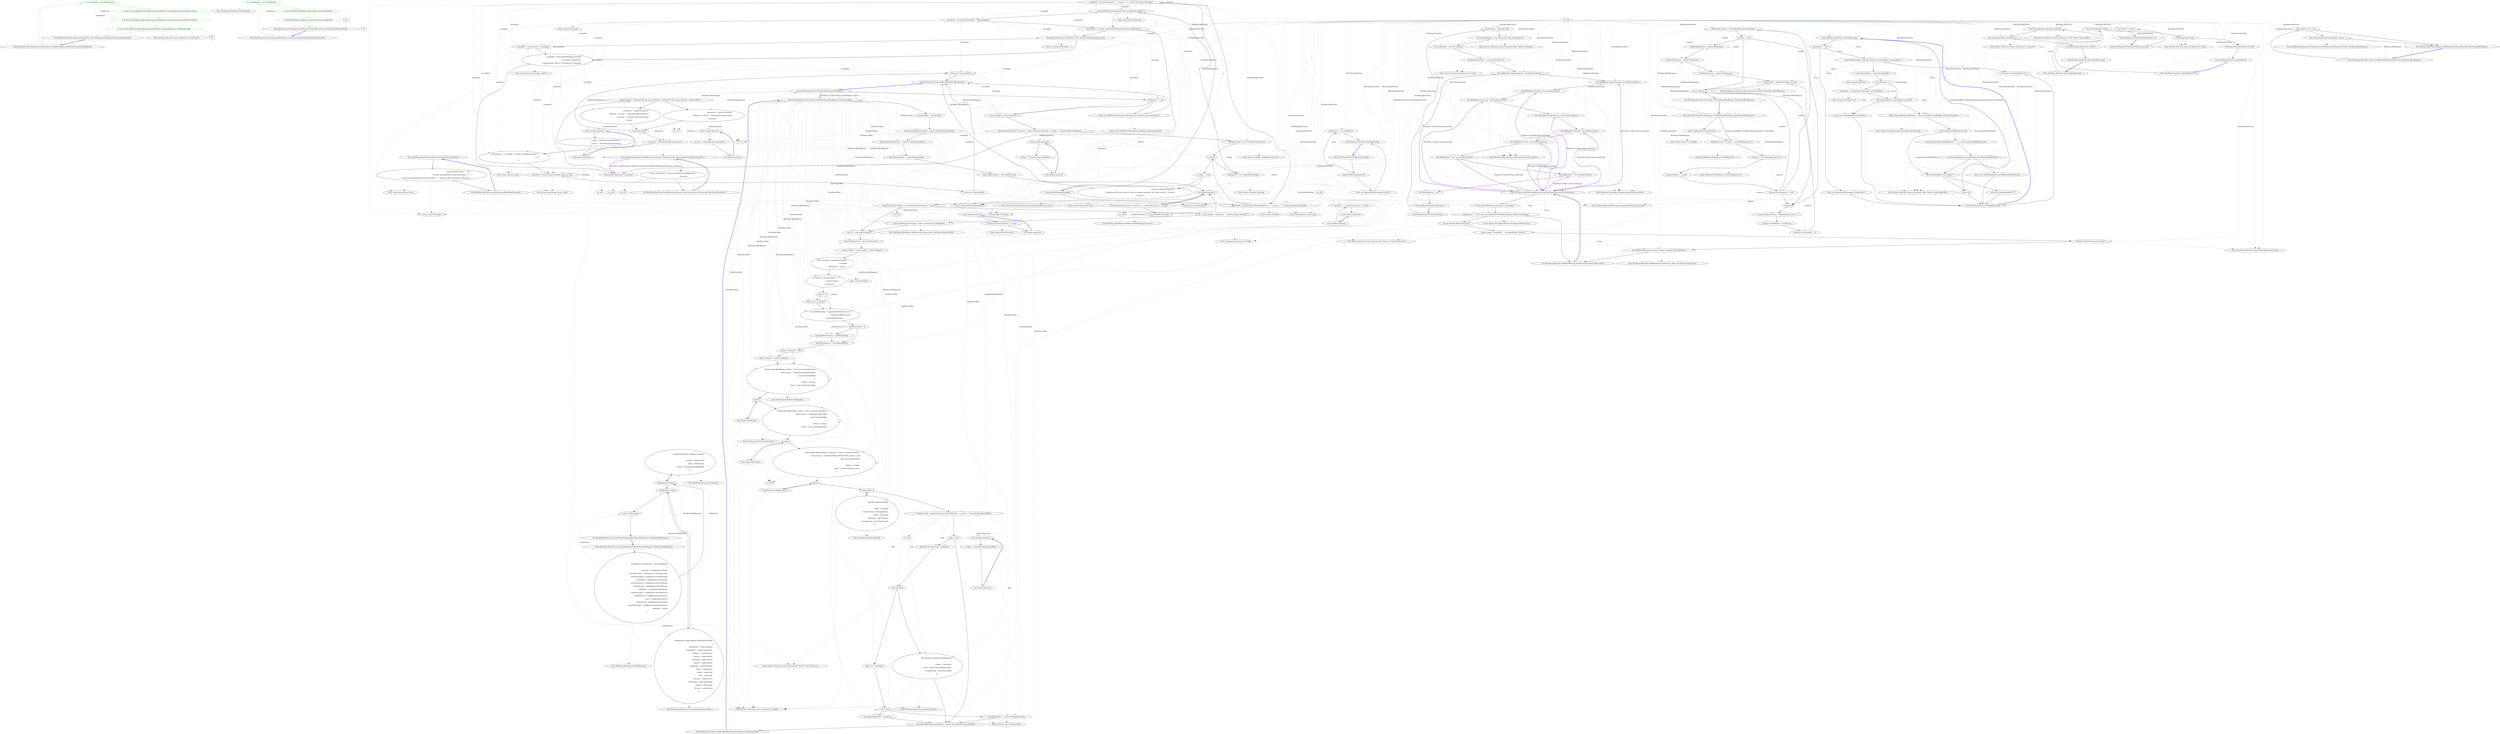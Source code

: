 digraph  {
d1 [cluster="RestSharp.Tests.DecompressionMethodTests.ShouldDecompressionMethodsNotEmptyOrNull()", color=green, community=0, label="0: var restRequest = new RestRequest()", span="12-12"];
d5 [cluster="RestSharp.RestRequest.RestRequest()", label="Entry RestSharp.RestRequest.RestRequest()", span="85-85"];
d2 [cluster="RestSharp.Tests.DecompressionMethodTests.ShouldDecompressionMethodsNotEmptyOrNull()", color=green, community=0, label="0: Assert.IsNotNull(restRequest.AllowedDecompressionMethods)", span="14-14"];
d3 [cluster="RestSharp.Tests.DecompressionMethodTests.ShouldDecompressionMethodsNotEmptyOrNull()", color=green, community=0, label="0: Assert.IsNotEmpty(restRequest.AllowedDecompressionMethods)", span="15-15"];
d0 [cluster="RestSharp.Tests.DecompressionMethodTests.ShouldDecompressionMethodsNotEmptyOrNull()", label="Entry RestSharp.Tests.DecompressionMethodTests.ShouldDecompressionMethodsNotEmptyOrNull()", span="10-10"];
d4 [cluster="RestSharp.Tests.DecompressionMethodTests.ShouldDecompressionMethodsNotEmptyOrNull()", label="Exit RestSharp.Tests.DecompressionMethodTests.ShouldDecompressionMethodsNotEmptyOrNull()", span="10-10"];
d9 [cluster="RestSharp.Tests.DecompressionMethodTests.ShouldDecompressionMethodsContainsDefaultValues()", color=green, community=0, label="0: var restRequest = new RestRequest()", span="22-22"];
d10 [cluster="RestSharp.Tests.DecompressionMethodTests.ShouldDecompressionMethodsContainsDefaultValues()", color=green, community=0, label="0: Assert.True(restRequest.AllowedDecompressionMethods.Contains(DecompressionMethods.None))", span="24-24"];
d11 [cluster="RestSharp.Tests.DecompressionMethodTests.ShouldDecompressionMethodsContainsDefaultValues()", color=green, community=0, label="0: Assert.True(restRequest.AllowedDecompressionMethods.Contains(DecompressionMethods.Deflate))", span="25-25"];
d12 [cluster="RestSharp.Tests.DecompressionMethodTests.ShouldDecompressionMethodsContainsDefaultValues()", color=green, community=0, label="0: Assert.True(restRequest.AllowedDecompressionMethods.Contains(DecompressionMethods.GZip))", span="26-26"];
d8 [cluster="RestSharp.Tests.DecompressionMethodTests.ShouldDecompressionMethodsContainsDefaultValues()", label="Entry RestSharp.Tests.DecompressionMethodTests.ShouldDecompressionMethodsContainsDefaultValues()", span="20-20"];
d14 [cluster="System.Collections.Generic.ICollection<T>.Contains(T)", label="Entry System.Collections.Generic.ICollection<T>.Contains(T)", span="0-0"];
d13 [cluster="RestSharp.Tests.DecompressionMethodTests.ShouldDecompressionMethodsContainsDefaultValues()", label="Exit RestSharp.Tests.DecompressionMethodTests.ShouldDecompressionMethodsContainsDefaultValues()", span="20-20"];
m1_150 [cluster="RestSharp.RestClient.EncodeParameter(RestSharp.Parameter)", file="RestClient.cs", label="Entry RestSharp.RestClient.EncodeParameter(RestSharp.Parameter)", span="382-382"];
m1_151 [cluster="RestSharp.RestClient.EncodeParameter(RestSharp.Parameter)", file="RestClient.cs", label="return parameter.Value == null\r\n                ? string.Concat(parameter.Name.UrlEncode(), ''='')\r\n                : string.Concat(\\nparameter.Name.UrlEncode(), ''='', parameter.Value.ToString().UrlEncode());", span="384-386"];
m1_152 [cluster="RestSharp.RestClient.EncodeParameter(RestSharp.Parameter)", file="RestClient.cs", label="Exit RestSharp.RestClient.EncodeParameter(RestSharp.Parameter)", span="382-382"];
m1_0 [cluster="RestSharp.RestClient.RestClient()", file="RestClient.cs", label="Entry RestSharp.RestClient.RestClient()", span="126-126"];
m1_1 [cluster="RestSharp.RestClient.RestClient()", file="RestClient.cs", label="this.Encoding = Encoding.UTF8", span="128-128"];
m1_2 [cluster="RestSharp.RestClient.RestClient()", file="RestClient.cs", label="this.ContentHandlers = new Dictionary<string, IDeserializer>()", span="132-132"];
m1_3 [cluster="RestSharp.RestClient.RestClient()", file="RestClient.cs", label="this.AcceptTypes = new List<string>()", span="133-133"];
m1_4 [cluster="RestSharp.RestClient.RestClient()", file="RestClient.cs", label="this.DefaultParameters = new List<Parameter>()", span="134-134"];
m1_5 [cluster="RestSharp.RestClient.RestClient()", file="RestClient.cs", label="this.AddHandler(''application/json'', new JsonDeserializer())", span="137-137"];
m1_6 [cluster="RestSharp.RestClient.RestClient()", file="RestClient.cs", label="this.AddHandler(''application/xml'', new XmlDeserializer())", span="138-138"];
m1_7 [cluster="RestSharp.RestClient.RestClient()", file="RestClient.cs", label="this.AddHandler(''text/json'', new JsonDeserializer())", span="139-139"];
m1_8 [cluster="RestSharp.RestClient.RestClient()", file="RestClient.cs", label="this.AddHandler(''text/x-json'', new JsonDeserializer())", span="140-140"];
m1_9 [cluster="RestSharp.RestClient.RestClient()", file="RestClient.cs", label="this.AddHandler(''text/javascript'', new JsonDeserializer())", span="141-141"];
m1_10 [cluster="RestSharp.RestClient.RestClient()", file="RestClient.cs", label="this.AddHandler(''text/xml'', new XmlDeserializer())", span="142-142"];
m1_11 [cluster="RestSharp.RestClient.RestClient()", file="RestClient.cs", label="this.AddHandler(''*+json'', new JsonDeserializer())", span="143-143"];
m1_12 [cluster="RestSharp.RestClient.RestClient()", file="RestClient.cs", label="this.AddHandler(''*+xml'', new XmlDeserializer())", span="144-144"];
m1_13 [cluster="RestSharp.RestClient.RestClient()", file="RestClient.cs", label="this.AddHandler(''*'', new XmlDeserializer())", span="145-145"];
m1_14 [cluster="RestSharp.RestClient.RestClient()", file="RestClient.cs", label="this.FollowRedirects = true", span="147-147"];
m1_15 [cluster="RestSharp.RestClient.RestClient()", file="RestClient.cs", label="Exit RestSharp.RestClient.RestClient()", span="126-126"];
m1_85 [cluster="RestSharp.Authenticators.IAuthenticator.Authenticate(RestSharp.IRestClient, RestSharp.IRestRequest)", file="RestClient.cs", label="Entry RestSharp.Authenticators.IAuthenticator.Authenticate(RestSharp.IRestClient, RestSharp.IRestRequest)", span="22-22"];
m1_42 [cluster="string.Join(string, params string[])", file="RestClient.cs", label="Entry string.Join(string, params string[])", span="0-0"];
m1_52 [cluster="RestSharp.RestClient.ClearHandlers()", file="RestClient.cs", label="Entry RestSharp.RestClient.ClearHandlers()", span="217-217"];
m1_53 [cluster="RestSharp.RestClient.ClearHandlers()", file="RestClient.cs", label="this.ContentHandlers.Clear()", span="219-219"];
m1_54 [cluster="RestSharp.RestClient.ClearHandlers()", file="RestClient.cs", label="this.AcceptTypes.Clear()", span="220-220"];
m1_55 [cluster="RestSharp.RestClient.ClearHandlers()", file="RestClient.cs", label="this.RemoveDefaultParameter(''Accept'')", span="221-221"];
m1_56 [cluster="RestSharp.RestClient.ClearHandlers()", file="RestClient.cs", label="Exit RestSharp.RestClient.ClearHandlers()", span="217-217"];
m1_21 [cluster="RestSharp.RestClient.RestClient(System.Uri)", file="RestClient.cs", label="Entry RestSharp.RestClient.RestClient(System.Uri)", span="154-154"];
m1_22 [cluster="RestSharp.RestClient.RestClient(System.Uri)", file="RestClient.cs", label="this.BaseUrl = baseUrl", span="156-156"];
m1_23 [cluster="RestSharp.RestClient.RestClient(System.Uri)", file="RestClient.cs", label="Exit RestSharp.RestClient.RestClient(System.Uri)", span="154-154"];
m1_44 [cluster="RestSharp.IRestClient.AddDefaultParameter(string, object, RestSharp.ParameterType)", file="RestClient.cs", label="Entry RestSharp.IRestClient.AddDefaultParameter(string, object, RestSharp.ParameterType)", span="372-372"];
m1_233 [cluster="RestSharp.RestClient.Deserialize<T>(RestSharp.IRestRequest, RestSharp.IRestResponse)", file="RestClient.cs", label="Entry RestSharp.RestClient.Deserialize<T>(RestSharp.IRestRequest, RestSharp.IRestResponse)", span="616-616"];
m1_234 [cluster="RestSharp.RestClient.Deserialize<T>(RestSharp.IRestRequest, RestSharp.IRestResponse)", file="RestClient.cs", label="request.OnBeforeDeserialization(raw)", span="618-618"];
m1_235 [cluster="RestSharp.RestClient.Deserialize<T>(RestSharp.IRestRequest, RestSharp.IRestResponse)", file="RestClient.cs", label="IRestResponse<T> response = new RestResponse<T>()", span="620-620"];
m1_236 [cluster="RestSharp.RestClient.Deserialize<T>(RestSharp.IRestRequest, RestSharp.IRestResponse)", file="RestClient.cs", label="response = raw.ToAsyncResponse<T>()", span="624-624"];
m1_237 [cluster="RestSharp.RestClient.Deserialize<T>(RestSharp.IRestRequest, RestSharp.IRestResponse)", file="RestClient.cs", label="response.Request = request", span="625-625"];
m1_239 [cluster="RestSharp.RestClient.Deserialize<T>(RestSharp.IRestRequest, RestSharp.IRestResponse)", file="RestClient.cs", label="IDeserializer handler = this.GetHandler(raw.ContentType)", span="632-632"];
m1_241 [cluster="RestSharp.RestClient.Deserialize<T>(RestSharp.IRestRequest, RestSharp.IRestResponse)", file="RestClient.cs", label="handler.RootElement = request.RootElement", span="638-638"];
m1_242 [cluster="RestSharp.RestClient.Deserialize<T>(RestSharp.IRestRequest, RestSharp.IRestResponse)", file="RestClient.cs", label="handler.DateFormat = request.DateFormat", span="639-639"];
m1_243 [cluster="RestSharp.RestClient.Deserialize<T>(RestSharp.IRestRequest, RestSharp.IRestResponse)", file="RestClient.cs", label="handler.Namespace = request.XmlNamespace", span="640-640"];
m1_244 [cluster="RestSharp.RestClient.Deserialize<T>(RestSharp.IRestRequest, RestSharp.IRestResponse)", file="RestClient.cs", label="response.Data = handler.Deserialize<T>(raw)", span="642-642"];
m1_238 [cluster="RestSharp.RestClient.Deserialize<T>(RestSharp.IRestRequest, RestSharp.IRestResponse)", file="RestClient.cs", label="response.ErrorException == null", span="630-630"];
m1_246 [cluster="RestSharp.RestClient.Deserialize<T>(RestSharp.IRestRequest, RestSharp.IRestResponse)", file="RestClient.cs", label="response.ResponseStatus = ResponseStatus.Error", span="648-648"];
m1_247 [cluster="RestSharp.RestClient.Deserialize<T>(RestSharp.IRestRequest, RestSharp.IRestResponse)", file="RestClient.cs", label="response.ErrorMessage = ex.Message", span="649-649"];
m1_248 [cluster="RestSharp.RestClient.Deserialize<T>(RestSharp.IRestRequest, RestSharp.IRestResponse)", file="RestClient.cs", label="response.ErrorException = ex", span="650-650"];
m1_249 [cluster="RestSharp.RestClient.Deserialize<T>(RestSharp.IRestRequest, RestSharp.IRestResponse)", file="RestClient.cs", label="return response;", span="653-653"];
m1_245 [cluster="RestSharp.RestClient.Deserialize<T>(RestSharp.IRestRequest, RestSharp.IRestResponse)", file="RestClient.cs", label=Exception, span="646-646"];
m1_240 [cluster="RestSharp.RestClient.Deserialize<T>(RestSharp.IRestRequest, RestSharp.IRestResponse)", file="RestClient.cs", label="handler != null", span="636-636"];
m1_250 [cluster="RestSharp.RestClient.Deserialize<T>(RestSharp.IRestRequest, RestSharp.IRestResponse)", file="RestClient.cs", label="Exit RestSharp.RestClient.Deserialize<T>(RestSharp.IRestRequest, RestSharp.IRestResponse)", span="616-616"];
m1_254 [cluster="RestSharp.Deserializers.IDeserializer.Deserialize<T>(RestSharp.IRestResponse)", file="RestClient.cs", label="Entry RestSharp.Deserializers.IDeserializer.Deserialize<T>(RestSharp.IRestResponse)", span="22-22"];
m1_57 [cluster="System.Collections.Generic.ICollection<T>.Clear()", file="RestClient.cs", label="Entry System.Collections.Generic.ICollection<T>.Clear()", span="0-0"];
m1_120 [cluster="string.Format(string, object)", file="RestClient.cs", label="Entry string.Format(string, object)", span="0-0"];
m1_126 [cluster="string.StartsWith(string)", file="RestClient.cs", label="Entry string.StartsWith(string)", span="0-0"];
m1_123 [cluster="string.Replace(string, string)", file="RestClient.cs", label="Entry string.Replace(string, string)", span="0-0"];
m1_17 [cluster="System.Collections.Generic.List<T>.List()", file="RestClient.cs", label="Entry System.Collections.Generic.List<T>.List()", span="0-0"];
m1_219 [cluster="lambda expression", file="RestClient.cs", label="Entry lambda expression", span="513-513"];
m1_136 [cluster="lambda expression", file="RestClient.cs", label="Entry lambda expression", span="305-305"];
m1_139 [cluster="lambda expression", file="RestClient.cs", label="Entry lambda expression", span="349-350"];
m1_142 [cluster="lambda expression", file="RestClient.cs", label="Entry lambda expression", span="356-356"];
m1_137 [cluster="lambda expression", file="RestClient.cs", label="p.Type == ParameterType.UrlSegment", span="305-305"];
m1_138 [cluster="lambda expression", file="RestClient.cs", label="Exit lambda expression", span="305-305"];
m1_140 [cluster="lambda expression", file="RestClient.cs", label="p.Type == ParameterType.GetOrPost ||\r\n                                                p.Type == ParameterType.QueryString", span="349-350"];
m1_141 [cluster="lambda expression", file="RestClient.cs", label="Exit lambda expression", span="349-350"];
m1_143 [cluster="lambda expression", file="RestClient.cs", label="p.Type == ParameterType.QueryString", span="356-356"];
m1_144 [cluster="lambda expression", file="RestClient.cs", label="Exit lambda expression", span="356-356"];
m1_213 [cluster="lambda expression", file="RestClient.cs", label="p2.Name == p.Name && p2.Type == p.Type", span="400-400"];
m1_212 [cluster="lambda expression", file="RestClient.cs", label="Entry lambda expression", span="400-400"];
m1_215 [cluster="lambda expression", file="RestClient.cs", label="Entry lambda expression", span="409-409"];
m1_214 [cluster="lambda expression", file="RestClient.cs", label="Exit lambda expression", span="400-400"];
m1_216 [cluster="lambda expression", file="RestClient.cs", label="p2.Name.ToLowerInvariant() != ''accept''", span="409-409"];
m1_217 [cluster="lambda expression", file="RestClient.cs", label="Exit lambda expression", span="409-409"];
m1_220 [cluster="lambda expression", file="RestClient.cs", label="p.Type == ParameterType.RequestBody", span="513-513"];
m1_221 [cluster="lambda expression", file="RestClient.cs", label="Exit lambda expression", span="513-513"];
m1_24 [cluster="RestSharp.RestClient.RestClient(string)", file="RestClient.cs", label="Entry RestSharp.RestClient.RestClient(string)", span="163-163"];
m1_25 [cluster="RestSharp.RestClient.RestClient(string)", file="RestClient.cs", label="string.IsNullOrEmpty(baseUrl)", span="165-165"];
m1_27 [cluster="RestSharp.RestClient.RestClient(string)", file="RestClient.cs", label="this.BaseUrl = new Uri(baseUrl)", span="170-170"];
m1_26 [cluster="RestSharp.RestClient.RestClient(string)", file="RestClient.cs", label="throw new ArgumentNullException(''baseUrl'');", span="167-167"];
m1_28 [cluster="RestSharp.RestClient.RestClient(string)", file="RestClient.cs", label="Exit RestSharp.RestClient.RestClient(string)", span="163-163"];
m1_30 [cluster="System.ArgumentNullException.ArgumentNullException(string)", file="RestClient.cs", label="Entry System.ArgumentNullException.ArgumentNullException(string)", span="0-0"];
m1_116 [cluster="System.NullReferenceException.NullReferenceException(string)", file="RestClient.cs", label="Entry System.NullReferenceException.NullReferenceException(string)", span="0-0"];
m1_207 [cluster="RestSharp.HttpCookie.HttpCookie()", file="RestClient.cs", label="Entry RestSharp.HttpCookie.HttpCookie()", span="7-7"];
m1_230 [cluster="RestSharp.RestResponse.RestResponse()", file="RestClient.cs", label="Entry RestSharp.RestResponse.RestResponse()", span="178-178"];
m1_251 [cluster="System.Action<T>.Invoke(T)", file="RestClient.cs", label="Entry System.Action<T>.Invoke(T)", span="0-0"];
m1_86 [cluster="RestSharp.RestClient.BuildUri(RestSharp.IRestRequest)", file="RestClient.cs", label="Entry RestSharp.RestClient.BuildUri(RestSharp.IRestRequest)", span="297-297"];
m1_87 [cluster="RestSharp.RestClient.BuildUri(RestSharp.IRestRequest)", file="RestClient.cs", label="this.BaseUrl == null", span="299-299"];
m1_89 [cluster="RestSharp.RestClient.BuildUri(RestSharp.IRestRequest)", file="RestClient.cs", label="string assembled = request.Resource", span="304-304"];
m1_90 [cluster="RestSharp.RestClient.BuildUri(RestSharp.IRestRequest)", file="RestClient.cs", label="IEnumerable<Parameter> urlParms = request.Parameters.Where(p => p.Type == ParameterType.UrlSegment)", span="305-305"];
m1_106 [cluster="RestSharp.RestClient.BuildUri(RestSharp.IRestRequest)", file="RestClient.cs", label="request.Method != Method.POST && request.Method != Method.PUT && request.Method != Method.PATCH", span="346-346"];
m1_107 [cluster="RestSharp.RestClient.BuildUri(RestSharp.IRestRequest)", file="RestClient.cs", label="parameters = request.Parameters\r\n                                    .Where(p => p.Type == ParameterType.GetOrPost ||\r\n                                                \\np.Type == ParameterType.QueryString)\r\n                                    .ToList()", span="348-351"];
m1_108 [cluster="RestSharp.RestClient.BuildUri(RestSharp.IRestRequest)", file="RestClient.cs", label="parameters = request.Parameters\r\n                                    .Where(p => p.Type == ParameterType.QueryString)\r\n                                    \\n.ToList()", span="355-357"];
m1_88 [cluster="RestSharp.RestClient.BuildUri(RestSharp.IRestRequest)", file="RestClient.cs", label="throw new NullReferenceException(''RestClient must contain a value for BaseUrl'');", span="301-301"];
m1_95 [cluster="RestSharp.RestClient.BuildUri(RestSharp.IRestRequest)", file="RestClient.cs", label="!string.IsNullOrEmpty(assembled)", span="317-317"];
m1_96 [cluster="RestSharp.RestClient.BuildUri(RestSharp.IRestRequest)", file="RestClient.cs", label="assembled = assembled.Replace(''{'' + p.Name + ''}'', p.Value.ToString().UrlEncode())", span="319-319"];
m1_99 [cluster="RestSharp.RestClient.BuildUri(RestSharp.IRestRequest)", file="RestClient.cs", label="!string.IsNullOrEmpty(assembled) && assembled.StartsWith(''/'')", span="327-327"];
m1_100 [cluster="RestSharp.RestClient.BuildUri(RestSharp.IRestRequest)", file="RestClient.cs", label="assembled = assembled.Substring(1)", span="329-329"];
m1_102 [cluster="RestSharp.RestClient.BuildUri(RestSharp.IRestRequest)", file="RestClient.cs", label="!this.BaseUrl.AbsoluteUri.EndsWith(''/'') && !string.IsNullOrEmpty(assembled)", span="334-334"];
m1_103 [cluster="RestSharp.RestClient.BuildUri(RestSharp.IRestRequest)", file="RestClient.cs", label="assembled = string.Concat(''/'', assembled)", span="336-336"];
m1_104 [cluster="RestSharp.RestClient.BuildUri(RestSharp.IRestRequest)", file="RestClient.cs", label="assembled = string.IsNullOrEmpty(assembled)\r\n                    ? this.BaseUrl.AbsoluteUri\r\n                    : string.Format(''{\\n0}{1}'', this.BaseUrl, assembled)", span="339-341"];
m1_110 [cluster="RestSharp.RestClient.BuildUri(RestSharp.IRestRequest)", file="RestClient.cs", label="return new Uri(assembled);", span="362-362"];
m1_112 [cluster="RestSharp.RestClient.BuildUri(RestSharp.IRestRequest)", file="RestClient.cs", label="string separator = assembled != null && assembled.Contains(''?'')\r\n                ? ''&''\r\n                : ''?''", span="367-369"];
m1_113 [cluster="RestSharp.RestClient.BuildUri(RestSharp.IRestRequest)", file="RestClient.cs", label="assembled = string.Concat(assembled, separator, data)", span="371-371"];
m1_91 [cluster="RestSharp.RestClient.BuildUri(RestSharp.IRestRequest)", file="RestClient.cs", label="UriBuilder builder = new UriBuilder(this.BaseUrl)", span="306-306"];
m1_92 [cluster="RestSharp.RestClient.BuildUri(RestSharp.IRestRequest)", file="RestClient.cs", label=urlParms, span="308-308"];
m1_97 [cluster="RestSharp.RestClient.BuildUri(RestSharp.IRestRequest)", file="RestClient.cs", label="builder.Path = builder.Path.UrlDecode().Replace(''{'' + p.Name + ''}'', p.Value.ToString().UrlEncode())", span="322-322"];
m1_98 [cluster="RestSharp.RestClient.BuildUri(RestSharp.IRestRequest)", file="RestClient.cs", label="this.BaseUrl = new Uri(builder.ToString())", span="325-325"];
m1_93 [cluster="RestSharp.RestClient.BuildUri(RestSharp.IRestRequest)", file="RestClient.cs", label="p.Value == null", span="310-310"];
m1_94 [cluster="RestSharp.RestClient.BuildUri(RestSharp.IRestRequest)", file="RestClient.cs", label="throw new ArgumentException(\r\n                        string.Format(''Cannot build uri when url segment parameter '{0}' value \\nis null.'', p.Name),\r\n                        ''request'');", span="312-314"];
m1_101 [cluster="RestSharp.RestClient.BuildUri(RestSharp.IRestRequest)", file="RestClient.cs", label="this.BaseUrl != null && !string.IsNullOrEmpty(this.BaseUrl.AbsoluteUri)", span="332-332"];
m1_105 [cluster="RestSharp.RestClient.BuildUri(RestSharp.IRestRequest)", file="RestClient.cs", label="IEnumerable<Parameter> parameters", span="344-344"];
m1_109 [cluster="RestSharp.RestClient.BuildUri(RestSharp.IRestRequest)", file="RestClient.cs", label="!parameters.Any()", span="360-360"];
m1_111 [cluster="RestSharp.RestClient.BuildUri(RestSharp.IRestRequest)", file="RestClient.cs", label="string data = EncodeParameters(parameters)", span="366-366"];
m1_114 [cluster="RestSharp.RestClient.BuildUri(RestSharp.IRestRequest)", file="RestClient.cs", label="return new Uri(assembled);", span="373-373"];
m1_115 [cluster="RestSharp.RestClient.BuildUri(RestSharp.IRestRequest)", file="RestClient.cs", label="Exit RestSharp.RestClient.BuildUri(RestSharp.IRestRequest)", span="297-297"];
m1_16 [cluster="System.Collections.Generic.Dictionary<TKey, TValue>.Dictionary()", file="RestClient.cs", label="Entry System.Collections.Generic.Dictionary<TKey, TValue>.Dictionary()", span="0-0"];
m1_203 [cluster="RestSharp.IRestRequest.AddParameter(string, object, RestSharp.ParameterType)", file="RestClient.cs", label="Entry RestSharp.IRestRequest.AddParameter(string, object, RestSharp.ParameterType)", span="266-266"];
m1_45 [cluster="RestSharp.RestClient.RemoveHandler(string)", file="RestClient.cs", label="Entry RestSharp.RestClient.RemoveHandler(string)", span="207-207"];
m1_46 [cluster="RestSharp.RestClient.RemoveHandler(string)", file="RestClient.cs", label="this.ContentHandlers.Remove(contentType)", span="209-209"];
m1_47 [cluster="RestSharp.RestClient.RemoveHandler(string)", file="RestClient.cs", label="this.AcceptTypes.Remove(contentType)", span="210-210"];
m1_48 [cluster="RestSharp.RestClient.RemoveHandler(string)", file="RestClient.cs", label="this.RemoveDefaultParameter(''Accept'')", span="211-211"];
m1_49 [cluster="RestSharp.RestClient.RemoveHandler(string)", file="RestClient.cs", label="Exit RestSharp.RestClient.RemoveHandler(string)", span="207-207"];
m1_29 [cluster="string.IsNullOrEmpty(string)", file="RestClient.cs", label="Entry string.IsNullOrEmpty(string)", span="0-0"];
m1_51 [cluster="System.Collections.Generic.ICollection<T>.Remove(T)", file="RestClient.cs", label="Entry System.Collections.Generic.ICollection<T>.Remove(T)", span="0-0"];
m1_80 [cluster="System.Text.RegularExpressions.Regex.Match(string)", file="RestClient.cs", label="Entry System.Text.RegularExpressions.Regex.Match(string)", span="0-0"];
m1_122 [cluster="string.UrlEncode()", file="RestClient.cs", label="Entry string.UrlEncode()", span="49-49"];
m1_119 [cluster="System.ArgumentException.ArgumentException(string, string)", file="RestClient.cs", label="Entry System.ArgumentException.ArgumentException(string, string)", span="0-0"];
m1_43 [cluster="RestSharp.IRestClient.RemoveDefaultParameter(string)", file="RestClient.cs", label="Entry RestSharp.IRestClient.RemoveDefaultParameter(string)", span="331-331"];
m1_81 [cluster="RestSharp.RestClient.AuthenticateIfNeeded(RestSharp.RestClient, RestSharp.IRestRequest)", file="RestClient.cs", label="Entry RestSharp.RestClient.AuthenticateIfNeeded(RestSharp.RestClient, RestSharp.IRestRequest)", span="284-284"];
m1_82 [cluster="RestSharp.RestClient.AuthenticateIfNeeded(RestSharp.RestClient, RestSharp.IRestRequest)", file="RestClient.cs", label="this.Authenticator != null", span="286-286"];
m1_83 [cluster="RestSharp.RestClient.AuthenticateIfNeeded(RestSharp.RestClient, RestSharp.IRestRequest)", file="RestClient.cs", label="this.Authenticator.Authenticate(client, request)", span="288-288"];
m1_84 [cluster="RestSharp.RestClient.AuthenticateIfNeeded(RestSharp.RestClient, RestSharp.IRestRequest)", file="RestClient.cs", label="Exit RestSharp.RestClient.AuthenticateIfNeeded(RestSharp.RestClient, RestSharp.IRestRequest)", span="284-284"];
m1_208 [cluster="RestSharp.HttpParameter.HttpParameter()", file="RestClient.cs", label="Entry RestSharp.HttpParameter.HttpParameter()", span="5-5"];
m1_218 [cluster="string.ToLowerInvariant()", file="RestClient.cs", label="Entry string.ToLowerInvariant()", span="0-0"];
m1_40 [cluster="System.Collections.Generic.ICollection<T>.Add(T)", file="RestClient.cs", label="Entry System.Collections.Generic.ICollection<T>.Add(T)", span="0-0"];
m1_58 [cluster="RestSharp.RestClient.GetHandler(string)", file="RestClient.cs", label="Entry RestSharp.RestClient.GetHandler(string)", span="229-229"];
m1_59 [cluster="RestSharp.RestClient.GetHandler(string)", file="RestClient.cs", label="contentType == null", span="231-231"];
m1_61 [cluster="RestSharp.RestClient.GetHandler(string)", file="RestClient.cs", label="string.IsNullOrEmpty(contentType) && this.ContentHandlers.ContainsKey(''*'')", span="236-236"];
m1_63 [cluster="RestSharp.RestClient.GetHandler(string)", file="RestClient.cs", label="int semicolonIndex = contentType.IndexOf(';')", span="241-241"];
m1_65 [cluster="RestSharp.RestClient.GetHandler(string)", file="RestClient.cs", label="contentType = contentType.Substring(0, semicolonIndex)", span="245-245"];
m1_66 [cluster="RestSharp.RestClient.GetHandler(string)", file="RestClient.cs", label="this.ContentHandlers.ContainsKey(contentType)", span="248-248"];
m1_67 [cluster="RestSharp.RestClient.GetHandler(string)", file="RestClient.cs", label="return this.ContentHandlers[contentType];", span="250-250"];
m1_68 [cluster="RestSharp.RestClient.GetHandler(string)", file="RestClient.cs", label="Match structuredSyntaxSuffixMatch = this.structuredSyntaxSuffixRegex.Match(contentType)", span="254-254"];
m1_75 [cluster="RestSharp.RestClient.GetHandler(string)", file="RestClient.cs", label="return null;", span="271-271"];
m1_60 [cluster="RestSharp.RestClient.GetHandler(string)", file="RestClient.cs", label="throw new ArgumentNullException(''contentType'');", span="233-233"];
m1_62 [cluster="RestSharp.RestClient.GetHandler(string)", file="RestClient.cs", label="return this.ContentHandlers[''*''];", span="238-238"];
m1_64 [cluster="RestSharp.RestClient.GetHandler(string)", file="RestClient.cs", label="semicolonIndex > -1", span="243-243"];
m1_69 [cluster="RestSharp.RestClient.GetHandler(string)", file="RestClient.cs", label="structuredSyntaxSuffixMatch.Success", span="256-256"];
m1_70 [cluster="RestSharp.RestClient.GetHandler(string)", file="RestClient.cs", label="string structuredSyntaxSuffixWildcard = ''*'' + structuredSyntaxSuffixMatch.Value", span="258-258"];
m1_73 [cluster="RestSharp.RestClient.GetHandler(string)", file="RestClient.cs", label="this.ContentHandlers.ContainsKey(''*'')", span="266-266"];
m1_71 [cluster="RestSharp.RestClient.GetHandler(string)", file="RestClient.cs", label="this.ContentHandlers.ContainsKey(structuredSyntaxSuffixWildcard)", span="260-260"];
m1_72 [cluster="RestSharp.RestClient.GetHandler(string)", file="RestClient.cs", label="return this.ContentHandlers[structuredSyntaxSuffixWildcard];", span="262-262"];
m1_74 [cluster="RestSharp.RestClient.GetHandler(string)", file="RestClient.cs", label="return this.ContentHandlers[''*''];", span="268-268"];
m1_76 [cluster="RestSharp.RestClient.GetHandler(string)", file="RestClient.cs", label="Exit RestSharp.RestClient.GetHandler(string)", span="229-229"];
m1_232 [cluster="RestSharp.RestResponseCookie.RestResponseCookie()", file="RestClient.cs", label="Entry RestSharp.RestResponseCookie.RestResponseCookie()", span="4-4"];
m1_252 [cluster="RestSharp.RestResponse<T>.RestResponse()", file="RestClient.cs", label="Entry RestSharp.RestResponse<T>.RestResponse()", span="145-145"];
m1_132 [cluster="System.Collections.Generic.IEnumerable<TSource>.Any<TSource>()", file="RestClient.cs", label="Entry System.Collections.Generic.IEnumerable<TSource>.Any<TSource>()", span="0-0"];
m1_41 [cluster="System.Collections.Generic.IEnumerable<TSource>.ToArray<TSource>()", file="RestClient.cs", label="Entry System.Collections.Generic.IEnumerable<TSource>.ToArray<TSource>()", span="0-0"];
m1_201 [cluster="RestSharp.IRestRequest.AddParameter(RestSharp.Parameter)", file="RestClient.cs", label="Entry RestSharp.IRestRequest.AddParameter(RestSharp.Parameter)", span="244-244"];
m1_127 [cluster="string.Substring(int)", file="RestClient.cs", label="Entry string.Substring(int)", span="0-0"];
m1_31 [cluster="System.Uri.Uri(string)", file="RestClient.cs", label="Entry System.Uri.Uri(string)", span="0-0"];
m1_134 [cluster="string.Contains(string)", file="RestClient.cs", label="Entry string.Contains(string)", span="0-0"];
m1_79 [cluster="string.Substring(int, int)", file="RestClient.cs", label="Entry string.Substring(int, int)", span="0-0"];
m1_130 [cluster="string.Format(string, object, object)", file="RestClient.cs", label="Entry string.Format(string, object, object)", span="0-0"];
m1_133 [cluster="RestSharp.RestClient.EncodeParameters(System.Collections.Generic.IEnumerable<RestSharp.Parameter>)", file="RestClient.cs", label="Entry RestSharp.RestClient.EncodeParameters(System.Collections.Generic.IEnumerable<RestSharp.Parameter>)", span="376-376"];
m1_145 [cluster="RestSharp.RestClient.EncodeParameters(System.Collections.Generic.IEnumerable<RestSharp.Parameter>)", file="RestClient.cs", label="return string.Join(''&'', parameters.Select(EncodeParameter)\r\n                                              .ToArray());", span="378-379"];
m1_146 [cluster="RestSharp.RestClient.EncodeParameters(System.Collections.Generic.IEnumerable<RestSharp.Parameter>)", file="RestClient.cs", label="Exit RestSharp.RestClient.EncodeParameters(System.Collections.Generic.IEnumerable<RestSharp.Parameter>)", span="376-376"];
m1_211 [cluster="System.Convert.ToString(object)", file="RestClient.cs", label="Entry System.Convert.ToString(object)", span="0-0"];
m1_222 [cluster="RestSharp.RestClient.ConvertToRestResponse(RestSharp.IRestRequest, RestSharp.HttpResponse)", file="RestClient.cs", label="Entry RestSharp.RestClient.ConvertToRestResponse(RestSharp.IRestRequest, RestSharp.HttpResponse)", span="563-563"];
m1_223 [cluster="RestSharp.RestClient.ConvertToRestResponse(RestSharp.IRestRequest, RestSharp.HttpResponse)", file="RestClient.cs", label="RestResponse restResponse = new RestResponse\r\n                                        {\r\n                                            \\nContent = httpResponse.Content,\r\n                                            ContentEncoding = httpResponse.ContentEncoding,\r\n                                            \\nContentLength = httpResponse.ContentLength,\r\n                                            ContentType = httpResponse.ContentType,\r\n                                            \\nErrorException = httpResponse.ErrorException,\r\n                                            ErrorMessage = httpResponse.ErrorMessage,\r\n                                            \\nRawBytes = httpResponse.RawBytes,\r\n                                            ResponseStatus = httpResponse.ResponseStatus,\r\n                                            \\nResponseUri = httpResponse.ResponseUri,\r\n                                            Server = httpResponse.Server,\r\n                                            \\nStatusCode = httpResponse.StatusCode,\r\n                                            StatusDescription = httpResponse.StatusDescription,\r\n                                            \\nRequest = request\r\n                                        }", span="565-580"];
m1_224 [cluster="RestSharp.RestClient.ConvertToRestResponse(RestSharp.IRestRequest, RestSharp.HttpResponse)", file="RestClient.cs", label="httpResponse.Headers", span="582-582"];
m1_226 [cluster="RestSharp.RestClient.ConvertToRestResponse(RestSharp.IRestRequest, RestSharp.HttpResponse)", file="RestClient.cs", label="httpResponse.Cookies", span="592-592"];
m1_225 [cluster="RestSharp.RestClient.ConvertToRestResponse(RestSharp.IRestRequest, RestSharp.HttpResponse)", file="RestClient.cs", label="restResponse.Headers.Add(new Parameter\r\n                                         {\r\n                                             \\nName = header.Name,\r\n                                             Value = header.Value,\r\n                                             \\nType = ParameterType.HttpHeader\r\n                                         })", span="584-589"];
m1_227 [cluster="RestSharp.RestClient.ConvertToRestResponse(RestSharp.IRestRequest, RestSharp.HttpResponse)", file="RestClient.cs", label="restResponse.Cookies.Add(new RestResponseCookie\r\n                                         {\r\n                                             \\nComment = cookie.Comment,\r\n                                             CommentUri = cookie.CommentUri,\r\n                                             \\nDiscard = cookie.Discard,\r\n                                             Domain = cookie.Domain,\r\n                                             \\nExpired = cookie.Expired,\r\n                                             Expires = cookie.Expires,\r\n                                             \\nHttpOnly = cookie.HttpOnly,\r\n                                             Name = cookie.Name,\r\n                                             \\nPath = cookie.Path,\r\n                                             Port = cookie.Port,\r\n                                             \\nSecure = cookie.Secure,\r\n                                             TimeStamp = cookie.TimeStamp,\r\n                                             \\nValue = cookie.Value,\r\n                                             Version = cookie.Version\r\n                                         })", span="594-610"];
m1_228 [cluster="RestSharp.RestClient.ConvertToRestResponse(RestSharp.IRestRequest, RestSharp.HttpResponse)", file="RestClient.cs", label="return restResponse;", span="613-613"];
m1_229 [cluster="RestSharp.RestClient.ConvertToRestResponse(RestSharp.IRestRequest, RestSharp.HttpResponse)", file="RestClient.cs", label="Exit RestSharp.RestClient.ConvertToRestResponse(RestSharp.IRestRequest, RestSharp.HttpResponse)", span="563-563"];
m1_121 [cluster="object.ToString()", file="RestClient.cs", label="Entry object.ToString()", span="0-0"];
m1_128 [cluster="string.EndsWith(string)", file="RestClient.cs", label="Entry string.EndsWith(string)", span="0-0"];
m1_39 [cluster="System.Text.RegularExpressions.Regex.IsMatch(string)", file="RestClient.cs", label="Entry System.Text.RegularExpressions.Regex.IsMatch(string)", span="0-0"];
m1_50 [cluster="System.Collections.Generic.IDictionary<TKey, TValue>.Remove(TKey)", file="RestClient.cs", label="Entry System.Collections.Generic.IDictionary<TKey, TValue>.Remove(TKey)", span="0-0"];
m1_77 [cluster="System.Collections.Generic.IDictionary<TKey, TValue>.ContainsKey(TKey)", file="RestClient.cs", label="Entry System.Collections.Generic.IDictionary<TKey, TValue>.ContainsKey(TKey)", span="0-0"];
m1_118 [cluster="System.UriBuilder.UriBuilder(System.Uri)", file="RestClient.cs", label="Entry System.UriBuilder.UriBuilder(System.Uri)", span="0-0"];
m1_78 [cluster="string.IndexOf(char)", file="RestClient.cs", label="Entry string.IndexOf(char)", span="0-0"];
m1_153 [cluster="RestSharp.RestClient.ConfigureHttp(RestSharp.IRestRequest, RestSharp.IHttp)", file="RestClient.cs", label="Entry RestSharp.RestClient.ConfigureHttp(RestSharp.IRestRequest, RestSharp.IHttp)", span="389-389"];
m1_154 [cluster="RestSharp.RestClient.ConfigureHttp(RestSharp.IRestRequest, RestSharp.IHttp)", file="RestClient.cs", label="http.Encoding = this.Encoding", span="391-391"];
m1_155 [cluster="RestSharp.RestClient.ConfigureHttp(RestSharp.IRestRequest, RestSharp.IHttp)", file="RestClient.cs", label="http.AlwaysMultipartFormData = request.AlwaysMultipartFormData", span="392-392"];
m1_156 [cluster="RestSharp.RestClient.ConfigureHttp(RestSharp.IRestRequest, RestSharp.IHttp)", file="RestClient.cs", label="http.UseDefaultCredentials = request.UseDefaultCredentials", span="393-393"];
m1_157 [cluster="RestSharp.RestClient.ConfigureHttp(RestSharp.IRestRequest, RestSharp.IHttp)", file="RestClient.cs", label="http.ResponseWriter = request.ResponseWriter", span="394-394"];
m1_158 [cluster="RestSharp.RestClient.ConfigureHttp(RestSharp.IRestRequest, RestSharp.IHttp)", file="RestClient.cs", label="http.CookieContainer = this.CookieContainer", span="395-395"];
m1_160 [cluster="RestSharp.RestClient.ConfigureHttp(RestSharp.IRestRequest, RestSharp.IHttp)", file="RestClient.cs", label="request.Parameters.Any(p2 => p2.Name == p.Name && p2.Type == p.Type)", span="400-400"];
m1_161 [cluster="RestSharp.RestClient.ConfigureHttp(RestSharp.IRestRequest, RestSharp.IHttp)", file="RestClient.cs", label="request.AddParameter(p)", span="405-405"];
m1_162 [cluster="RestSharp.RestClient.ConfigureHttp(RestSharp.IRestRequest, RestSharp.IHttp)", file="RestClient.cs", label="request.Parameters.All(p2 => p2.Name.ToLowerInvariant() != ''accept'')", span="409-409"];
m1_164 [cluster="RestSharp.RestClient.ConfigureHttp(RestSharp.IRestRequest, RestSharp.IHttp)", file="RestClient.cs", label="request.AddParameter(''Accept'', accepts, ParameterType.HttpHeader)", span="413-413"];
m1_165 [cluster="RestSharp.RestClient.ConfigureHttp(RestSharp.IRestRequest, RestSharp.IHttp)", file="RestClient.cs", label="http.Url = this.BuildUri(request)", span="416-416"];
m1_166 [cluster="RestSharp.RestClient.ConfigureHttp(RestSharp.IRestRequest, RestSharp.IHttp)", file="RestClient.cs", label="http.PreAuthenticate = this.PreAuthenticate", span="417-417"];
m1_167 [cluster="RestSharp.RestClient.ConfigureHttp(RestSharp.IRestRequest, RestSharp.IHttp)", file="RestClient.cs", label="string userAgent = this.UserAgent ?? http.UserAgent", span="419-419"];
m1_168 [cluster="RestSharp.RestClient.ConfigureHttp(RestSharp.IRestRequest, RestSharp.IHttp)", file="RestClient.cs", label="http.UserAgent = userAgent.HasValue()\r\n                ? userAgent\r\n                : ''RestSharp/'' + version", span="421-423"];
m1_169 [cluster="RestSharp.RestClient.ConfigureHttp(RestSharp.IRestRequest, RestSharp.IHttp)", file="RestClient.cs", label="int timeout = request.Timeout > 0\r\n                ? request.Timeout\r\n                : this.Timeout", span="425-427"];
m1_171 [cluster="RestSharp.RestClient.ConfigureHttp(RestSharp.IRestRequest, RestSharp.IHttp)", file="RestClient.cs", label="http.Timeout = timeout", span="431-431"];
m1_172 [cluster="RestSharp.RestClient.ConfigureHttp(RestSharp.IRestRequest, RestSharp.IHttp)", file="RestClient.cs", label="int readWriteTimeout = request.ReadWriteTimeout > 0\r\n                ? request.ReadWriteTimeout\r\n                : this.ReadWriteTimeout", span="434-436"];
m1_174 [cluster="RestSharp.RestClient.ConfigureHttp(RestSharp.IRestRequest, RestSharp.IHttp)", file="RestClient.cs", label="http.ReadWriteTimeout = readWriteTimeout", span="440-440"];
m1_175 [cluster="RestSharp.RestClient.ConfigureHttp(RestSharp.IRestRequest, RestSharp.IHttp)", file="RestClient.cs", label="http.FollowRedirects = this.FollowRedirects", span="444-444"];
m1_176 [cluster="RestSharp.RestClient.ConfigureHttp(RestSharp.IRestRequest, RestSharp.IHttp)", file="RestClient.cs", label="request.Credentials != null", span="457-457"];
m1_177 [cluster="RestSharp.RestClient.ConfigureHttp(RestSharp.IRestRequest, RestSharp.IHttp)", file="RestClient.cs", label="http.Credentials = request.Credentials", span="459-459"];
m1_178 [cluster="RestSharp.RestClient.ConfigureHttp(RestSharp.IRestRequest, RestSharp.IHttp)", file="RestClient.cs", label="IEnumerable<HttpHeader> headers = from p in request.Parameters\r\n                                              where p.Type == \\nParameterType.HttpHeader\r\n                                              select new HttpHeader\r\n                                                     {\r\n                                                         \\nName = p.Name,\r\n                                                         Value = Convert.ToString(p.Value)\r\n                                                     }", span="462-468"];
m1_180 [cluster="RestSharp.RestClient.ConfigureHttp(RestSharp.IRestRequest, RestSharp.IHttp)", file="RestClient.cs", label="http.Headers.Add(header)", span="472-472"];
m1_181 [cluster="RestSharp.RestClient.ConfigureHttp(RestSharp.IRestRequest, RestSharp.IHttp)", file="RestClient.cs", label="IEnumerable<HttpCookie> cookies = from p in request.Parameters\r\n                                              where p.Type == \\nParameterType.Cookie\r\n                                              select new HttpCookie\r\n                                                     {\r\n                                                         \\nName = p.Name,\r\n                                                         Value = Convert.ToString(p.Value)\r\n                                                     }", span="475-481"];
m1_183 [cluster="RestSharp.RestClient.ConfigureHttp(RestSharp.IRestRequest, RestSharp.IHttp)", file="RestClient.cs", label="http.Cookies.Add(cookie)", span="485-485"];
m1_184 [cluster="RestSharp.RestClient.ConfigureHttp(RestSharp.IRestRequest, RestSharp.IHttp)", file="RestClient.cs", label="IEnumerable<HttpParameter> @params = from p in request.Parameters\r\n                                                 where p.Type == \\nParameterType.GetOrPost && p.Value != null\r\n                                                 select new HttpParameter\r\n                                                        {\r\n                                                            \\nName = p.Name,\r\n                                                            Value = Convert.ToString(p.Value)\r\n                                                        }", span="488-494"];
m1_186 [cluster="RestSharp.RestClient.ConfigureHttp(RestSharp.IRestRequest, RestSharp.IHttp)", file="RestClient.cs", label="http.Parameters.Add(parameter)", span="498-498"];
m1_187 [cluster="RestSharp.RestClient.ConfigureHttp(RestSharp.IRestRequest, RestSharp.IHttp)", file="RestClient.cs", label="request.Files", span="501-501"];
m1_188 [cluster="RestSharp.RestClient.ConfigureHttp(RestSharp.IRestRequest, RestSharp.IHttp)", file="RestClient.cs", label="http.Files.Add(new HttpFile\r\n                               {\r\n                                   Name = file.Name,\r\n                                   \\nContentType = file.ContentType,\r\n                                   Writer = file.Writer,\r\n                                   \\nFileName = file.FileName,\r\n                                   ContentLength = file.ContentLength\r\n                               })", span="503-510"];
m1_189 [cluster="RestSharp.RestClient.ConfigureHttp(RestSharp.IRestRequest, RestSharp.IHttp)", file="RestClient.cs", label="Parameter body = request.Parameters.FirstOrDefault(p => p.Type == ParameterType.RequestBody)", span="513-513"];
m1_191 [cluster="RestSharp.RestClient.ConfigureHttp(RestSharp.IRestRequest, RestSharp.IHttp)", file="RestClient.cs", label="http.RequestContentType = body.Name", span="519-519"];
m1_192 [cluster="RestSharp.RestClient.ConfigureHttp(RestSharp.IRestRequest, RestSharp.IHttp)", file="RestClient.cs", label="!http.Files.Any()", span="521-521"];
m1_195 [cluster="RestSharp.RestClient.ConfigureHttp(RestSharp.IRestRequest, RestSharp.IHttp)", file="RestClient.cs", label="http.RequestBodyBytes = (byte[]) val", span="527-527"];
m1_196 [cluster="RestSharp.RestClient.ConfigureHttp(RestSharp.IRestRequest, RestSharp.IHttp)", file="RestClient.cs", label="http.RequestBody = Convert.ToString(body.Value)", span="531-531"];
m1_197 [cluster="RestSharp.RestClient.ConfigureHttp(RestSharp.IRestRequest, RestSharp.IHttp)", file="RestClient.cs", label="http.Parameters.Add(new HttpParameter\r\n                                        {\r\n                                            \\nName = body.Name,\r\n                                            Value = Convert.ToString(body.Value),\r\n                                            \\nContentType = body.ContentType\r\n                                        })", span="536-541"];
m1_198 [cluster="RestSharp.RestClient.ConfigureHttp(RestSharp.IRestRequest, RestSharp.IHttp)", file="RestClient.cs", label="http.AllowedDecompressionMethods = request.AllowedDecompressionMethods", span="546-546"];
m1_159 [cluster="RestSharp.RestClient.ConfigureHttp(RestSharp.IRestRequest, RestSharp.IHttp)", file="RestClient.cs", label="this.DefaultParameters", span="398-398"];
m1_163 [cluster="RestSharp.RestClient.ConfigureHttp(RestSharp.IRestRequest, RestSharp.IHttp)", file="RestClient.cs", label="string accepts = string.Join('', '', this.AcceptTypes.ToArray())", span="411-411"];
m1_170 [cluster="RestSharp.RestClient.ConfigureHttp(RestSharp.IRestRequest, RestSharp.IHttp)", file="RestClient.cs", label="timeout > 0", span="429-429"];
m1_173 [cluster="RestSharp.RestClient.ConfigureHttp(RestSharp.IRestRequest, RestSharp.IHttp)", file="RestClient.cs", label="readWriteTimeout > 0", span="438-438"];
m1_179 [cluster="RestSharp.RestClient.ConfigureHttp(RestSharp.IRestRequest, RestSharp.IHttp)", file="RestClient.cs", label=headers, span="470-470"];
m1_182 [cluster="RestSharp.RestClient.ConfigureHttp(RestSharp.IRestRequest, RestSharp.IHttp)", file="RestClient.cs", label=cookies, span="483-483"];
m1_185 [cluster="RestSharp.RestClient.ConfigureHttp(RestSharp.IRestRequest, RestSharp.IHttp)", file="RestClient.cs", label="@params", span="496-496"];
m1_190 [cluster="RestSharp.RestClient.ConfigureHttp(RestSharp.IRestRequest, RestSharp.IHttp)", file="RestClient.cs", label="body != null", span="517-517"];
m1_193 [cluster="RestSharp.RestClient.ConfigureHttp(RestSharp.IRestRequest, RestSharp.IHttp)", file="RestClient.cs", label="object val = body.Value", span="523-523"];
m1_194 [cluster="RestSharp.RestClient.ConfigureHttp(RestSharp.IRestRequest, RestSharp.IHttp)", file="RestClient.cs", label="val is byte[]", span="525-525"];
m1_199 [cluster="RestSharp.RestClient.ConfigureHttp(RestSharp.IRestRequest, RestSharp.IHttp)", file="RestClient.cs", label="Exit RestSharp.RestClient.ConfigureHttp(RestSharp.IRestRequest, RestSharp.IHttp)", span="389-389"];
m1_124 [cluster="string.UrlDecode()", file="RestClient.cs", label="Entry string.UrlDecode()", span="40-40"];
m1_135 [cluster="string.Concat(string, string, string)", file="RestClient.cs", label="Entry string.Concat(string, string, string)", span="0-0"];
m1_231 [cluster="RestSharp.Parameter.Parameter()", file="RestClient.cs", label="Entry RestSharp.Parameter.Parameter()", span="23-23"];
m1_209 [cluster="RestSharp.HttpFile.HttpFile()", file="RestClient.cs", label="Entry RestSharp.HttpFile.HttpFile()", span="8-8"];
m1_204 [cluster="string.HasValue()", file="RestClient.cs", label="Entry string.HasValue()", span="100-100"];
m1_20 [cluster="RestSharp.Deserializers.XmlDeserializer.XmlDeserializer()", file="RestClient.cs", label="Entry RestSharp.Deserializers.XmlDeserializer.XmlDeserializer()", span="44-44"];
m1_205 [cluster="RestSharp.HttpHeader.HttpHeader()", file="RestClient.cs", label="Entry RestSharp.HttpHeader.HttpHeader()", span="5-5"];
m1_125 [cluster="System.UriBuilder.ToString()", file="RestClient.cs", label="Entry System.UriBuilder.ToString()", span="0-0"];
m1_253 [cluster="RestSharp.IRestResponse.ToAsyncResponse<T>()", file="RestClient.cs", label="Entry RestSharp.IRestResponse.ToAsyncResponse<T>()", span="4-4"];
m1_129 [cluster="string.Concat(string, string)", file="RestClient.cs", label="Entry string.Concat(string, string)", span="0-0"];
m1_18 [cluster="RestSharp.Deserializers.JsonDeserializer.JsonDeserializer()", file="RestClient.cs", label="Entry RestSharp.Deserializers.JsonDeserializer.JsonDeserializer()", span="22-22"];
m1_19 [cluster="RestSharp.RestClient.AddHandler(string, RestSharp.Deserializers.IDeserializer)", file="RestClient.cs", label="Entry RestSharp.RestClient.AddHandler(string, RestSharp.Deserializers.IDeserializer)", span="188-188"];
m1_32 [cluster="RestSharp.RestClient.AddHandler(string, RestSharp.Deserializers.IDeserializer)", file="RestClient.cs", label="this.ContentHandlers[contentType] = deserializer", span="190-190"];
m1_33 [cluster="RestSharp.RestClient.AddHandler(string, RestSharp.Deserializers.IDeserializer)", file="RestClient.cs", label="contentType != ''*'' && !this.structuredSyntaxSuffixWildcardRegex.IsMatch(contentType)", span="192-192"];
m1_34 [cluster="RestSharp.RestClient.AddHandler(string, RestSharp.Deserializers.IDeserializer)", file="RestClient.cs", label="this.AcceptTypes.Add(contentType)", span="194-194"];
m1_35 [cluster="RestSharp.RestClient.AddHandler(string, RestSharp.Deserializers.IDeserializer)", file="RestClient.cs", label="string accepts = string.Join('', '', this.AcceptTypes.ToArray())", span="196-196"];
m1_36 [cluster="RestSharp.RestClient.AddHandler(string, RestSharp.Deserializers.IDeserializer)", file="RestClient.cs", label="this.RemoveDefaultParameter(''Accept'')", span="198-198"];
m1_37 [cluster="RestSharp.RestClient.AddHandler(string, RestSharp.Deserializers.IDeserializer)", file="RestClient.cs", label="this.AddDefaultParameter(''Accept'', accepts, ParameterType.HttpHeader)", span="199-199"];
m1_38 [cluster="RestSharp.RestClient.AddHandler(string, RestSharp.Deserializers.IDeserializer)", file="RestClient.cs", label="Exit RestSharp.RestClient.AddHandler(string, RestSharp.Deserializers.IDeserializer)", span="188-188"];
d6;
d7;
d15;
m1_117;
m1_131;
m1_147;
m1_148;
m1_149;
m1_200;
m1_202;
m1_206;
m1_210;
m1_255;
m1_256;
d1 -> d5  [color=green, key=2, style=dotted];
d1 -> d2  [color=green, key=0, style=solid];
d1 -> d3  [color=green, key=1, label=restRequest, style=dashed];
d2 -> d3  [color=green, key=0, style=solid];
d2 -> d6  [color=green, key=2, style=dotted];
d3 -> d4  [color=green, key=0, style=solid];
d3 -> d7  [color=green, key=2, style=dotted];
d0 -> d1  [color=green, key=0, style=solid];
d4 -> d0  [color=blue, key=0, style=bold];
d9 -> d5  [color=green, key=2, style=dotted];
d9 -> d10  [color=green, key=0, style=solid];
d9 -> d11  [color=green, key=1, label=restRequest, style=dashed];
d9 -> d12  [color=green, key=1, label=restRequest, style=dashed];
d10 -> d14  [color=green, key=2, style=dotted];
d10 -> d11  [color=green, key=0, style=solid];
d10 -> d15  [color=green, key=2, style=dotted];
d11 -> d14  [color=green, key=2, style=dotted];
d11 -> d12  [color=green, key=0, style=solid];
d11 -> d15  [color=green, key=2, style=dotted];
d12 -> d14  [color=green, key=2, style=dotted];
d12 -> d13  [color=green, key=0, style=solid];
d12 -> d15  [color=green, key=2, style=dotted];
d8 -> d9  [color=green, key=0, style=solid];
d13 -> d8  [color=blue, key=0, style=bold];
m1_150 -> m1_151  [key=0, style=solid];
m1_151 -> m1_121  [key=2, style=dotted];
m1_151 -> m1_122  [key=2, style=dotted];
m1_151 -> m1_129  [key=2, style=dotted];
m1_151 -> m1_135  [key=2, style=dotted];
m1_151 -> m1_152  [key=0, style=solid];
m1_152 -> m1_150  [color=blue, key=0, style=bold];
m1_0 -> m1_1  [key=0, style=solid];
m1_1 -> m1_2  [key=0, style=solid];
m1_2 -> m1_3  [key=0, style=solid];
m1_2 -> m1_16  [key=2, style=dotted];
m1_3 -> m1_4  [key=0, style=solid];
m1_3 -> m1_17  [key=2, style=dotted];
m1_4 -> m1_5  [key=0, style=solid];
m1_4 -> m1_17  [key=2, style=dotted];
m1_5 -> m1_6  [key=0, style=solid];
m1_5 -> m1_18  [key=2, style=dotted];
m1_5 -> m1_19  [key=2, style=dotted];
m1_6 -> m1_7  [key=0, style=solid];
m1_6 -> m1_19  [key=2, style=dotted];
m1_6 -> m1_20  [key=2, style=dotted];
m1_7 -> m1_8  [key=0, style=solid];
m1_7 -> m1_18  [key=2, style=dotted];
m1_7 -> m1_19  [key=2, style=dotted];
m1_8 -> m1_9  [key=0, style=solid];
m1_8 -> m1_18  [key=2, style=dotted];
m1_8 -> m1_19  [key=2, style=dotted];
m1_9 -> m1_10  [key=0, style=solid];
m1_9 -> m1_18  [key=2, style=dotted];
m1_9 -> m1_19  [key=2, style=dotted];
m1_10 -> m1_11  [key=0, style=solid];
m1_10 -> m1_19  [key=2, style=dotted];
m1_10 -> m1_20  [key=2, style=dotted];
m1_11 -> m1_12  [key=0, style=solid];
m1_11 -> m1_18  [key=2, style=dotted];
m1_11 -> m1_19  [key=2, style=dotted];
m1_12 -> m1_13  [key=0, style=solid];
m1_12 -> m1_19  [key=2, style=dotted];
m1_12 -> m1_20  [key=2, style=dotted];
m1_13 -> m1_14  [key=0, style=solid];
m1_13 -> m1_19  [key=2, style=dotted];
m1_13 -> m1_20  [key=2, style=dotted];
m1_14 -> m1_15  [key=0, style=solid];
m1_15 -> m1_0  [color=blue, key=0, style=bold];
m1_52 -> m1_53  [key=0, style=solid];
m1_53 -> m1_54  [key=0, style=solid];
m1_53 -> m1_57  [key=2, style=dotted];
m1_54 -> m1_55  [key=0, style=solid];
m1_54 -> m1_57  [key=2, style=dotted];
m1_55 -> m1_43  [key=2, style=dotted];
m1_55 -> m1_56  [key=0, style=solid];
m1_56 -> m1_52  [color=blue, key=0, style=bold];
m1_21 -> m1_22  [key=0, style=solid];
m1_22 -> m1_23  [key=0, style=solid];
m1_23 -> m1_21  [color=blue, key=0, style=bold];
m1_233 -> m1_234  [key=0, style=solid];
m1_233 -> m1_235  [color=darkorchid, key=3, label="method methodReturn RestSharp.IRestResponse<T> Deserialize", style=bold];
m1_233 -> m1_236  [color=darkseagreen4, key=1, label="RestSharp.IRestResponse", style=dashed];
m1_233 -> m1_237  [color=darkseagreen4, key=1, label="RestSharp.IRestRequest", style=dashed];
m1_233 -> m1_239  [color=darkseagreen4, key=1, label="RestSharp.IRestResponse", style=dashed];
m1_233 -> m1_241  [color=darkseagreen4, key=1, label="RestSharp.IRestRequest", style=dashed];
m1_233 -> m1_242  [color=darkseagreen4, key=1, label="RestSharp.IRestRequest", style=dashed];
m1_233 -> m1_243  [color=darkseagreen4, key=1, label="RestSharp.IRestRequest", style=dashed];
m1_233 -> m1_244  [color=darkseagreen4, key=1, label="RestSharp.IRestResponse", style=dashed];
m1_234 -> m1_235  [key=0, style=solid];
m1_234 -> m1_251  [key=2, style=dotted];
m1_235 -> m1_236  [key=0, style=solid];
m1_235 -> m1_252  [key=2, style=dotted];
m1_236 -> m1_237  [key=0, style=solid];
m1_236 -> m1_238  [color=darkseagreen4, key=1, label=response, style=dashed];
m1_236 -> m1_244  [color=darkseagreen4, key=1, label=response, style=dashed];
m1_236 -> m1_246  [color=darkseagreen4, key=1, label=response, style=dashed];
m1_236 -> m1_247  [color=darkseagreen4, key=1, label=response, style=dashed];
m1_236 -> m1_248  [color=darkseagreen4, key=1, label=response, style=dashed];
m1_236 -> m1_249  [color=darkseagreen4, key=1, label=response, style=dashed];
m1_236 -> m1_253  [key=2, style=dotted];
m1_237 -> m1_238  [key=0, style=solid];
m1_239 -> m1_58  [key=2, style=dotted];
m1_239 -> m1_240  [key=0, style=solid];
m1_239 -> m1_241  [color=darkseagreen4, key=1, label=handler, style=dashed];
m1_239 -> m1_242  [color=darkseagreen4, key=1, label=handler, style=dashed];
m1_239 -> m1_243  [color=darkseagreen4, key=1, label=handler, style=dashed];
m1_239 -> m1_244  [color=darkseagreen4, key=1, label=handler, style=dashed];
m1_241 -> m1_242  [key=0, style=solid];
m1_242 -> m1_243  [key=0, style=solid];
m1_243 -> m1_244  [key=0, style=solid];
m1_244 -> m1_245  [key=0, style=solid];
m1_244 -> m1_249  [key=0, style=solid];
m1_244 -> m1_254  [key=2, style=dotted];
m1_238 -> m1_239  [key=0, style=solid];
m1_238 -> m1_245  [key=0, style=solid];
m1_238 -> m1_249  [key=0, style=solid];
m1_246 -> m1_247  [key=0, style=solid];
m1_247 -> m1_248  [key=0, style=solid];
m1_248 -> m1_249  [key=0, style=solid];
m1_249 -> m1_250  [key=0, style=solid];
m1_245 -> m1_246  [key=0, style=solid];
m1_240 -> m1_241  [key=0, style=solid];
m1_240 -> m1_245  [key=0, style=solid];
m1_240 -> m1_249  [key=0, style=solid];
m1_250 -> m1_233  [color=blue, key=0, style=bold];
m1_219 -> m1_220  [key=0, style=solid];
m1_136 -> m1_137  [key=0, style=solid];
m1_139 -> m1_140  [key=0, style=solid];
m1_142 -> m1_143  [key=0, style=solid];
m1_137 -> m1_138  [key=0, style=solid];
m1_138 -> m1_136  [color=blue, key=0, style=bold];
m1_140 -> m1_141  [key=0, style=solid];
m1_141 -> m1_139  [color=blue, key=0, style=bold];
m1_143 -> m1_144  [key=0, style=solid];
m1_144 -> m1_142  [color=blue, key=0, style=bold];
m1_213 -> m1_214  [key=0, style=solid];
m1_212 -> m1_213  [key=0, style=solid];
m1_215 -> m1_216  [key=0, style=solid];
m1_214 -> m1_212  [color=blue, key=0, style=bold];
m1_216 -> m1_217  [key=0, style=solid];
m1_216 -> m1_218  [key=2, style=dotted];
m1_217 -> m1_215  [color=blue, key=0, style=bold];
m1_220 -> m1_221  [key=0, style=solid];
m1_221 -> m1_219  [color=blue, key=0, style=bold];
m1_24 -> m1_25  [key=0, style=solid];
m1_24 -> m1_27  [color=darkseagreen4, key=1, label=string, style=dashed];
m1_25 -> m1_26  [key=0, style=solid];
m1_25 -> m1_27  [key=0, style=solid];
m1_25 -> m1_29  [key=2, style=dotted];
m1_27 -> m1_28  [key=0, style=solid];
m1_27 -> m1_31  [key=2, style=dotted];
m1_26 -> m1_28  [key=0, style=solid];
m1_26 -> m1_30  [key=2, style=dotted];
m1_28 -> m1_24  [color=blue, key=0, style=bold];
m1_86 -> m1_87  [key=0, style=solid];
m1_86 -> m1_89  [color=darkseagreen4, key=1, label="RestSharp.IRestRequest", style=dashed];
m1_86 -> m1_90  [color=darkseagreen4, key=1, label="RestSharp.IRestRequest", style=dashed];
m1_86 -> m1_106  [color=darkseagreen4, key=1, label="RestSharp.IRestRequest", style=dashed];
m1_86 -> m1_107  [color=darkseagreen4, key=1, label="RestSharp.IRestRequest", style=dashed];
m1_86 -> m1_108  [color=darkseagreen4, key=1, label="RestSharp.IRestRequest", style=dashed];
m1_86 -> m1_153  [color=darkorchid, key=3, label="Parameter variable RestSharp.IRestRequest request", style=bold];
m1_87 -> m1_88  [key=0, style=solid];
m1_87 -> m1_89  [key=0, style=solid];
m1_89 -> m1_90  [key=0, style=solid];
m1_89 -> m1_95  [color=darkseagreen4, key=1, label=assembled, style=dashed];
m1_89 -> m1_96  [color=darkseagreen4, key=1, label=assembled, style=dashed];
m1_89 -> m1_99  [color=darkseagreen4, key=1, label=assembled, style=dashed];
m1_89 -> m1_100  [color=darkseagreen4, key=1, label=assembled, style=dashed];
m1_89 -> m1_102  [color=darkseagreen4, key=1, label=assembled, style=dashed];
m1_89 -> m1_103  [color=darkseagreen4, key=1, label=assembled, style=dashed];
m1_89 -> m1_104  [color=darkseagreen4, key=1, label=assembled, style=dashed];
m1_89 -> m1_110  [color=darkseagreen4, key=1, label=assembled, style=dashed];
m1_89 -> m1_112  [color=darkseagreen4, key=1, label=assembled, style=dashed];
m1_89 -> m1_113  [color=darkseagreen4, key=1, label=assembled, style=dashed];
m1_90 -> m1_91  [key=0, style=solid];
m1_90 -> m1_92  [color=darkseagreen4, key=1, label=urlParms, style=dashed];
m1_90 -> m1_117  [key=2, style=dotted];
m1_90 -> m1_136  [color=darkseagreen4, key=1, label="lambda expression", style=dashed];
m1_106 -> m1_107  [key=0, style=solid];
m1_106 -> m1_108  [key=0, style=solid];
m1_107 -> m1_109  [key=0, style=solid];
m1_107 -> m1_111  [color=darkseagreen4, key=1, label=parameters, style=dashed];
m1_107 -> m1_117  [key=2, style=dotted];
m1_107 -> m1_131  [key=2, style=dotted];
m1_107 -> m1_139  [color=darkseagreen4, key=1, label="lambda expression", style=dashed];
m1_108 -> m1_109  [key=0, style=solid];
m1_108 -> m1_111  [color=darkseagreen4, key=1, label=parameters, style=dashed];
m1_108 -> m1_117  [key=2, style=dotted];
m1_108 -> m1_131  [key=2, style=dotted];
m1_108 -> m1_142  [color=darkseagreen4, key=1, label="lambda expression", style=dashed];
m1_88 -> m1_115  [key=0, style=solid];
m1_88 -> m1_116  [key=2, style=dotted];
m1_95 -> m1_29  [key=2, style=dotted];
m1_95 -> m1_96  [key=0, style=solid];
m1_95 -> m1_97  [key=0, style=solid];
m1_96 -> m1_96  [color=darkseagreen4, key=1, label=assembled, style=dashed];
m1_96 -> m1_97  [key=0, style=solid];
m1_96 -> m1_99  [color=darkseagreen4, key=1, label=assembled, style=dashed];
m1_96 -> m1_100  [color=darkseagreen4, key=1, label=assembled, style=dashed];
m1_96 -> m1_102  [color=darkseagreen4, key=1, label=assembled, style=dashed];
m1_96 -> m1_103  [color=darkseagreen4, key=1, label=assembled, style=dashed];
m1_96 -> m1_104  [color=darkseagreen4, key=1, label=assembled, style=dashed];
m1_96 -> m1_110  [color=darkseagreen4, key=1, label=assembled, style=dashed];
m1_96 -> m1_112  [color=darkseagreen4, key=1, label=assembled, style=dashed];
m1_96 -> m1_113  [color=darkseagreen4, key=1, label=assembled, style=dashed];
m1_96 -> m1_121  [key=2, style=dotted];
m1_96 -> m1_122  [key=2, style=dotted];
m1_96 -> m1_123  [key=2, style=dotted];
m1_99 -> m1_29  [key=2, style=dotted];
m1_99 -> m1_100  [key=0, style=solid];
m1_99 -> m1_101  [key=0, style=solid];
m1_99 -> m1_126  [key=2, style=dotted];
m1_100 -> m1_100  [color=darkseagreen4, key=1, label=assembled, style=dashed];
m1_100 -> m1_101  [key=0, style=solid];
m1_100 -> m1_102  [color=darkseagreen4, key=1, label=assembled, style=dashed];
m1_100 -> m1_103  [color=darkseagreen4, key=1, label=assembled, style=dashed];
m1_100 -> m1_104  [color=darkseagreen4, key=1, label=assembled, style=dashed];
m1_100 -> m1_110  [color=darkseagreen4, key=1, label=assembled, style=dashed];
m1_100 -> m1_112  [color=darkseagreen4, key=1, label=assembled, style=dashed];
m1_100 -> m1_113  [color=darkseagreen4, key=1, label=assembled, style=dashed];
m1_100 -> m1_127  [key=2, style=dotted];
m1_102 -> m1_29  [key=2, style=dotted];
m1_102 -> m1_103  [key=0, style=solid];
m1_102 -> m1_104  [key=0, style=solid];
m1_102 -> m1_128  [key=2, style=dotted];
m1_103 -> m1_103  [color=darkseagreen4, key=1, label=assembled, style=dashed];
m1_103 -> m1_104  [key=0, style=solid];
m1_103 -> m1_129  [key=2, style=dotted];
m1_104 -> m1_29  [key=2, style=dotted];
m1_104 -> m1_104  [color=darkseagreen4, key=1, label=assembled, style=dashed];
m1_104 -> m1_105  [key=0, style=solid];
m1_104 -> m1_110  [color=darkseagreen4, key=1, label=assembled, style=dashed];
m1_104 -> m1_112  [color=darkseagreen4, key=1, label=assembled, style=dashed];
m1_104 -> m1_113  [color=darkseagreen4, key=1, label=assembled, style=dashed];
m1_104 -> m1_130  [key=2, style=dotted];
m1_110 -> m1_31  [key=2, style=dotted];
m1_110 -> m1_115  [key=0, style=solid];
m1_112 -> m1_113  [key=0, style=solid];
m1_112 -> m1_134  [key=2, style=dotted];
m1_113 -> m1_113  [color=darkseagreen4, key=1, label=assembled, style=dashed];
m1_113 -> m1_114  [key=0, style=solid];
m1_113 -> m1_135  [key=2, style=dotted];
m1_91 -> m1_92  [key=0, style=solid];
m1_91 -> m1_97  [color=darkseagreen4, key=1, label=builder, style=dashed];
m1_91 -> m1_98  [color=darkseagreen4, key=1, label=builder, style=dashed];
m1_91 -> m1_118  [key=2, style=dotted];
m1_92 -> m1_93  [key=0, style=solid];
m1_92 -> m1_94  [color=darkseagreen4, key=1, label=p, style=dashed];
m1_92 -> m1_96  [color=darkseagreen4, key=1, label=p, style=dashed];
m1_92 -> m1_97  [color=darkseagreen4, key=1, label=p, style=dashed];
m1_92 -> m1_98  [key=0, style=solid];
m1_97 -> m1_92  [key=0, style=solid];
m1_97 -> m1_121  [key=2, style=dotted];
m1_97 -> m1_122  [key=2, style=dotted];
m1_97 -> m1_123  [key=2, style=dotted];
m1_97 -> m1_124  [key=2, style=dotted];
m1_98 -> m1_31  [key=2, style=dotted];
m1_98 -> m1_99  [key=0, style=solid];
m1_98 -> m1_125  [key=2, style=dotted];
m1_93 -> m1_94  [key=0, style=solid];
m1_93 -> m1_95  [key=0, style=solid];
m1_94 -> m1_115  [key=0, style=solid];
m1_94 -> m1_119  [key=2, style=dotted];
m1_94 -> m1_120  [key=2, style=dotted];
m1_101 -> m1_29  [key=2, style=dotted];
m1_101 -> m1_102  [key=0, style=solid];
m1_101 -> m1_105  [key=0, style=solid];
m1_105 -> m1_106  [key=0, style=solid];
m1_109 -> m1_110  [key=0, style=solid];
m1_109 -> m1_111  [key=0, style=solid];
m1_109 -> m1_132  [key=2, style=dotted];
m1_111 -> m1_112  [key=0, style=solid];
m1_111 -> m1_113  [color=darkseagreen4, key=1, label=data, style=dashed];
m1_111 -> m1_133  [key=2, style=dotted];
m1_114 -> m1_31  [key=2, style=dotted];
m1_114 -> m1_115  [key=0, style=solid];
m1_115 -> m1_86  [color=blue, key=0, style=bold];
m1_45 -> m1_46  [key=0, style=solid];
m1_45 -> m1_47  [color=darkseagreen4, key=1, label=string, style=dashed];
m1_46 -> m1_47  [key=0, style=solid];
m1_46 -> m1_50  [key=2, style=dotted];
m1_47 -> m1_48  [key=0, style=solid];
m1_47 -> m1_51  [key=2, style=dotted];
m1_48 -> m1_43  [key=2, style=dotted];
m1_48 -> m1_49  [key=0, style=solid];
m1_49 -> m1_45  [color=blue, key=0, style=bold];
m1_81 -> m1_82  [key=0, style=solid];
m1_81 -> m1_83  [color=darkseagreen4, key=1, label="RestSharp.IRestRequest", style=dashed];
m1_82 -> m1_83  [key=0, style=solid];
m1_82 -> m1_84  [key=0, style=solid];
m1_83 -> m1_84  [key=0, style=solid];
m1_83 -> m1_85  [key=2, style=dotted];
m1_84 -> m1_81  [color=blue, key=0, style=bold];
m1_58 -> m1_59  [key=0, style=solid];
m1_58 -> m1_61  [color=darkseagreen4, key=1, label=string, style=dashed];
m1_58 -> m1_63  [color=darkseagreen4, key=1, label=string, style=dashed];
m1_58 -> m1_65  [color=darkseagreen4, key=1, label=string, style=dashed];
m1_58 -> m1_66  [color=darkseagreen4, key=1, label=string, style=dashed];
m1_58 -> m1_67  [color=darkseagreen4, key=1, label=string, style=dashed];
m1_58 -> m1_68  [color=darkseagreen4, key=1, label=string, style=dashed];
m1_58 -> m1_75  [color=darkorchid, key=3, label="method methodReturn RestSharp.Deserializers.IDeserializer GetHandler", style=bold];
m1_59 -> m1_60  [key=0, style=solid];
m1_59 -> m1_61  [key=0, style=solid];
m1_61 -> m1_29  [key=2, style=dotted];
m1_61 -> m1_62  [key=0, style=solid];
m1_61 -> m1_63  [key=0, style=solid];
m1_61 -> m1_77  [key=2, style=dotted];
m1_63 -> m1_64  [key=0, style=solid];
m1_63 -> m1_65  [color=darkseagreen4, key=1, label=semicolonIndex, style=dashed];
m1_63 -> m1_78  [key=2, style=dotted];
m1_65 -> m1_65  [color=darkseagreen4, key=1, label=string, style=dashed];
m1_65 -> m1_66  [key=0, style=solid];
m1_65 -> m1_67  [color=darkseagreen4, key=1, label=string, style=dashed];
m1_65 -> m1_68  [color=darkseagreen4, key=1, label=string, style=dashed];
m1_65 -> m1_79  [key=2, style=dotted];
m1_66 -> m1_67  [key=0, style=solid];
m1_66 -> m1_68  [key=0, style=solid];
m1_66 -> m1_77  [key=2, style=dotted];
m1_67 -> m1_76  [key=0, style=solid];
m1_68 -> m1_69  [key=0, style=solid];
m1_68 -> m1_70  [color=darkseagreen4, key=1, label=structuredSyntaxSuffixMatch, style=dashed];
m1_68 -> m1_80  [key=2, style=dotted];
m1_75 -> m1_76  [key=0, style=solid];
m1_60 -> m1_30  [key=2, style=dotted];
m1_60 -> m1_76  [key=0, style=solid];
m1_62 -> m1_76  [key=0, style=solid];
m1_64 -> m1_65  [key=0, style=solid];
m1_64 -> m1_66  [key=0, style=solid];
m1_69 -> m1_70  [key=0, style=solid];
m1_69 -> m1_73  [key=0, style=solid];
m1_70 -> m1_71  [key=0, style=solid];
m1_70 -> m1_72  [color=darkseagreen4, key=1, label=structuredSyntaxSuffixWildcard, style=dashed];
m1_73 -> m1_74  [key=0, style=solid];
m1_73 -> m1_75  [key=0, style=solid];
m1_73 -> m1_77  [key=2, style=dotted];
m1_71 -> m1_72  [key=0, style=solid];
m1_71 -> m1_73  [key=0, style=solid];
m1_71 -> m1_77  [key=2, style=dotted];
m1_72 -> m1_76  [key=0, style=solid];
m1_74 -> m1_76  [key=0, style=solid];
m1_76 -> m1_58  [color=blue, key=0, style=bold];
m1_133 -> m1_105  [color=darkorchid, key=3, label="Parameter variable System.Collections.Generic.IEnumerable<RestSharp.Parameter> parameters", style=bold];
m1_133 -> m1_145  [key=0, style=solid];
m1_145 -> m1_146  [key=0, style=solid];
m1_145 -> m1_147  [key=2, style=dotted];
m1_145 -> m1_148  [key=2, style=dotted];
m1_145 -> m1_149  [key=2, style=dotted];
m1_146 -> m1_133  [color=blue, key=0, style=bold];
m1_222 -> m1_223  [key=0, style=solid];
m1_222 -> m1_224  [color=darkseagreen4, key=1, label="RestSharp.HttpResponse", style=dashed];
m1_222 -> m1_226  [color=darkseagreen4, key=1, label="RestSharp.HttpResponse", style=dashed];
m1_223 -> m1_224  [key=0, style=solid];
m1_223 -> m1_225  [color=darkseagreen4, key=1, label=restResponse, style=dashed];
m1_223 -> m1_227  [color=darkseagreen4, key=1, label=restResponse, style=dashed];
m1_223 -> m1_228  [color=darkseagreen4, key=1, label=restResponse, style=dashed];
m1_223 -> m1_230  [key=2, style=dotted];
m1_224 -> m1_225  [key=0, style=solid];
m1_224 -> m1_226  [key=0, style=solid];
m1_226 -> m1_227  [key=0, style=solid];
m1_226 -> m1_228  [key=0, style=solid];
m1_225 -> m1_40  [key=2, style=dotted];
m1_225 -> m1_224  [key=0, style=solid];
m1_225 -> m1_231  [key=2, style=dotted];
m1_227 -> m1_40  [key=2, style=dotted];
m1_227 -> m1_226  [key=0, style=solid];
m1_227 -> m1_232  [key=2, style=dotted];
m1_228 -> m1_229  [key=0, style=solid];
m1_229 -> m1_222  [color=blue, key=0, style=bold];
m1_153 -> m1_154  [key=0, style=solid];
m1_153 -> m1_155  [color=darkseagreen4, key=1, label="RestSharp.IHttp", style=dashed];
m1_153 -> m1_156  [color=darkseagreen4, key=1, label="RestSharp.IHttp", style=dashed];
m1_153 -> m1_157  [color=darkseagreen4, key=1, label="RestSharp.IHttp", style=dashed];
m1_153 -> m1_158  [color=darkseagreen4, key=1, label="RestSharp.IHttp", style=dashed];
m1_153 -> m1_160  [color=darkseagreen4, key=1, label="RestSharp.IRestRequest", style=dashed];
m1_153 -> m1_161  [color=darkseagreen4, key=1, label="RestSharp.IRestRequest", style=dashed];
m1_153 -> m1_162  [color=darkseagreen4, key=1, label="RestSharp.IRestRequest", style=dashed];
m1_153 -> m1_164  [color=darkseagreen4, key=1, label="RestSharp.IRestRequest", style=dashed];
m1_153 -> m1_165  [color=darkseagreen4, key=1, label="RestSharp.IHttp", style=dashed];
m1_153 -> m1_166  [color=darkseagreen4, key=1, label="RestSharp.IHttp", style=dashed];
m1_153 -> m1_167  [color=darkseagreen4, key=1, label="RestSharp.IHttp", style=dashed];
m1_153 -> m1_168  [color=darkseagreen4, key=1, label="RestSharp.IHttp", style=dashed];
m1_153 -> m1_169  [color=darkseagreen4, key=1, label="RestSharp.IRestRequest", style=dashed];
m1_153 -> m1_171  [color=darkseagreen4, key=1, label="RestSharp.IHttp", style=dashed];
m1_153 -> m1_172  [color=darkseagreen4, key=1, label="RestSharp.IRestRequest", style=dashed];
m1_153 -> m1_174  [color=darkseagreen4, key=1, label="RestSharp.IHttp", style=dashed];
m1_153 -> m1_175  [color=darkseagreen4, key=1, label="RestSharp.IHttp", style=dashed];
m1_153 -> m1_176  [color=darkseagreen4, key=1, label="RestSharp.IRestRequest", style=dashed];
m1_153 -> m1_177  [color=darkseagreen4, key=1, label="RestSharp.IHttp", style=dashed];
m1_153 -> m1_178  [color=darkseagreen4, key=1, label="RestSharp.IRestRequest", style=dashed];
m1_153 -> m1_180  [color=darkseagreen4, key=1, label="RestSharp.IHttp", style=dashed];
m1_153 -> m1_181  [color=darkseagreen4, key=1, label="RestSharp.IRestRequest", style=dashed];
m1_153 -> m1_183  [color=darkseagreen4, key=1, label="RestSharp.IHttp", style=dashed];
m1_153 -> m1_184  [color=darkseagreen4, key=1, label="RestSharp.IRestRequest", style=dashed];
m1_153 -> m1_186  [color=darkseagreen4, key=1, label="RestSharp.IHttp", style=dashed];
m1_153 -> m1_187  [color=darkseagreen4, key=1, label="RestSharp.IRestRequest", style=dashed];
m1_153 -> m1_188  [color=darkseagreen4, key=1, label="RestSharp.IHttp", style=dashed];
m1_153 -> m1_189  [color=darkseagreen4, key=1, label="RestSharp.IRestRequest", style=dashed];
m1_153 -> m1_191  [color=darkseagreen4, key=1, label="RestSharp.IHttp", style=dashed];
m1_153 -> m1_192  [color=darkseagreen4, key=1, label="RestSharp.IHttp", style=dashed];
m1_153 -> m1_195  [color=darkseagreen4, key=1, label="RestSharp.IHttp", style=dashed];
m1_153 -> m1_196  [color=darkseagreen4, key=1, label="RestSharp.IHttp", style=dashed];
m1_153 -> m1_197  [color=darkseagreen4, key=1, label="RestSharp.IHttp", style=dashed];
m1_153 -> m1_198  [color=darkseagreen4, key=1, label="RestSharp.IHttp", style=dashed];
m1_154 -> m1_155  [key=0, style=solid];
m1_155 -> m1_156  [key=0, style=solid];
m1_156 -> m1_157  [key=0, style=solid];
m1_157 -> m1_158  [key=0, style=solid];
m1_158 -> m1_159  [key=0, style=solid];
m1_160 -> m1_159  [key=0, style=solid];
m1_160 -> m1_161  [key=0, style=solid];
m1_160 -> m1_200  [key=2, style=dotted];
m1_160 -> m1_212  [color=darkseagreen4, key=1, label="lambda expression", style=dashed];
m1_161 -> m1_159  [key=0, style=solid];
m1_161 -> m1_201  [key=2, style=dotted];
m1_162 -> m1_163  [key=0, style=solid];
m1_162 -> m1_165  [key=0, style=solid];
m1_162 -> m1_202  [key=2, style=dotted];
m1_162 -> m1_215  [color=darkseagreen4, key=1, label="lambda expression", style=dashed];
m1_164 -> m1_165  [key=0, style=solid];
m1_164 -> m1_203  [key=2, style=dotted];
m1_165 -> m1_86  [key=2, style=dotted];
m1_165 -> m1_166  [key=0, style=solid];
m1_166 -> m1_167  [key=0, style=solid];
m1_167 -> m1_168  [key=0, style=solid];
m1_168 -> m1_169  [key=0, style=solid];
m1_168 -> m1_204  [key=2, style=dotted];
m1_169 -> m1_170  [key=0, style=solid];
m1_169 -> m1_171  [color=darkseagreen4, key=1, label=timeout, style=dashed];
m1_171 -> m1_172  [key=0, style=solid];
m1_172 -> m1_173  [key=0, style=solid];
m1_172 -> m1_174  [color=darkseagreen4, key=1, label=readWriteTimeout, style=dashed];
m1_174 -> m1_175  [key=0, style=solid];
m1_175 -> m1_176  [key=0, style=solid];
m1_176 -> m1_177  [key=0, style=solid];
m1_176 -> m1_178  [key=0, style=solid];
m1_177 -> m1_178  [key=0, style=solid];
m1_178 -> m1_178  [color=darkseagreen4, key=1, label=p, style=dashed];
m1_178 -> m1_179  [key=0, style=solid];
m1_178 -> m1_205  [key=2, style=dotted];
m1_178 -> m1_206  [key=2, style=dotted];
m1_180 -> m1_40  [key=2, style=dotted];
m1_180 -> m1_179  [key=0, style=solid];
m1_181 -> m1_181  [color=darkseagreen4, key=1, label=p, style=dashed];
m1_181 -> m1_182  [key=0, style=solid];
m1_181 -> m1_206  [key=2, style=dotted];
m1_181 -> m1_207  [key=2, style=dotted];
m1_183 -> m1_40  [key=2, style=dotted];
m1_183 -> m1_182  [key=0, style=solid];
m1_184 -> m1_184  [color=darkseagreen4, key=1, label=p, style=dashed];
m1_184 -> m1_185  [key=0, style=solid];
m1_184 -> m1_206  [key=2, style=dotted];
m1_184 -> m1_208  [key=2, style=dotted];
m1_186 -> m1_40  [key=2, style=dotted];
m1_186 -> m1_185  [key=0, style=solid];
m1_187 -> m1_188  [key=0, style=solid];
m1_187 -> m1_189  [key=0, style=solid];
m1_188 -> m1_40  [key=2, style=dotted];
m1_188 -> m1_187  [key=0, style=solid];
m1_188 -> m1_209  [key=2, style=dotted];
m1_189 -> m1_190  [key=0, style=solid];
m1_189 -> m1_191  [color=darkseagreen4, key=1, label=body, style=dashed];
m1_189 -> m1_193  [color=darkseagreen4, key=1, label=body, style=dashed];
m1_189 -> m1_196  [color=darkseagreen4, key=1, label=body, style=dashed];
m1_189 -> m1_197  [color=darkseagreen4, key=1, label=body, style=dashed];
m1_189 -> m1_210  [key=2, style=dotted];
m1_189 -> m1_219  [color=darkseagreen4, key=1, label="lambda expression", style=dashed];
m1_191 -> m1_192  [key=0, style=solid];
m1_192 -> m1_132  [key=2, style=dotted];
m1_192 -> m1_193  [key=0, style=solid];
m1_192 -> m1_197  [key=0, style=solid];
m1_195 -> m1_198  [key=0, style=solid];
m1_196 -> m1_198  [key=0, style=solid];
m1_196 -> m1_211  [key=2, style=dotted];
m1_197 -> m1_40  [key=2, style=dotted];
m1_197 -> m1_198  [key=0, style=solid];
m1_197 -> m1_208  [key=2, style=dotted];
m1_197 -> m1_211  [key=2, style=dotted];
m1_198 -> m1_199  [key=0, style=solid];
m1_159 -> m1_160  [key=0, style=solid];
m1_159 -> m1_161  [color=darkseagreen4, key=1, label=p, style=dashed];
m1_159 -> m1_162  [key=0, style=solid];
m1_159 -> m1_213  [color=darkseagreen4, key=1, label=p, style=dashed];
m1_163 -> m1_41  [key=2, style=dotted];
m1_163 -> m1_42  [key=2, style=dotted];
m1_163 -> m1_164  [key=0, style=solid];
m1_170 -> m1_171  [key=0, style=solid];
m1_170 -> m1_172  [key=0, style=solid];
m1_173 -> m1_174  [key=0, style=solid];
m1_173 -> m1_175  [key=0, style=solid];
m1_179 -> m1_180  [key=0, style=solid];
m1_179 -> m1_181  [key=0, style=solid];
m1_182 -> m1_183  [key=0, style=solid];
m1_182 -> m1_184  [key=0, style=solid];
m1_185 -> m1_186  [key=0, style=solid];
m1_185 -> m1_187  [key=0, style=solid];
m1_190 -> m1_191  [key=0, style=solid];
m1_190 -> m1_198  [key=0, style=solid];
m1_193 -> m1_194  [key=0, style=solid];
m1_193 -> m1_195  [color=darkseagreen4, key=1, label=val, style=dashed];
m1_194 -> m1_195  [key=0, style=solid];
m1_194 -> m1_196  [key=0, style=solid];
m1_199 -> m1_153  [color=blue, key=0, style=bold];
m1_19 -> m1_5  [color=darkorchid, key=3, label="Parameter variable string contentType", style=bold];
m1_19 -> m1_6  [color=darkorchid, key=3, label="Parameter variable string contentType", style=bold];
m1_19 -> m1_7  [color=darkorchid, key=3, label="Parameter variable string contentType", style=bold];
m1_19 -> m1_8  [color=darkorchid, key=3, label="Parameter variable string contentType", style=bold];
m1_19 -> m1_9  [color=darkorchid, key=3, label="Parameter variable string contentType", style=bold];
m1_19 -> m1_10  [color=darkorchid, key=3, label="Parameter variable string contentType", style=bold];
m1_19 -> m1_11  [color=darkorchid, key=3, label="Parameter variable string contentType", style=bold];
m1_19 -> m1_12  [color=darkorchid, key=3, label="Parameter variable string contentType", style=bold];
m1_19 -> m1_13  [color=darkorchid, key=3, label="Parameter variable string contentType", style=bold];
m1_19 -> m1_32  [key=0, style=solid];
m1_19 -> m1_33  [color=darkseagreen4, key=1, label=string, style=dashed];
m1_19 -> m1_34  [color=darkseagreen4, key=1, label=string, style=dashed];
m1_32 -> m1_33  [key=0, style=solid];
m1_33 -> m1_34  [key=0, style=solid];
m1_33 -> m1_38  [key=0, style=solid];
m1_33 -> m1_39  [key=2, style=dotted];
m1_34 -> m1_35  [key=0, style=solid];
m1_34 -> m1_40  [key=2, style=dotted];
m1_35 -> m1_36  [key=0, style=solid];
m1_35 -> m1_37  [color=darkseagreen4, key=1, label=accepts, style=dashed];
m1_35 -> m1_41  [key=2, style=dotted];
m1_35 -> m1_42  [key=2, style=dotted];
m1_36 -> m1_37  [key=0, style=solid];
m1_36 -> m1_43  [key=2, style=dotted];
m1_37 -> m1_38  [key=0, style=solid];
m1_37 -> m1_44  [key=2, style=dotted];
m1_38 -> m1_19  [color=blue, key=0, style=bold];
m1_255 -> m1_1  [color=darkseagreen4, key=1, label="RestSharp.RestClient", style=dashed];
m1_255 -> m1_2  [color=darkseagreen4, key=1, label="RestSharp.RestClient", style=dashed];
m1_255 -> m1_3  [color=darkseagreen4, key=1, label="RestSharp.RestClient", style=dashed];
m1_255 -> m1_4  [color=darkseagreen4, key=1, label="RestSharp.RestClient", style=dashed];
m1_255 -> m1_5  [color=darkseagreen4, key=1, label="RestSharp.RestClient", style=dashed];
m1_255 -> m1_6  [color=darkseagreen4, key=1, label="RestSharp.RestClient", style=dashed];
m1_255 -> m1_7  [color=darkseagreen4, key=1, label="RestSharp.RestClient", style=dashed];
m1_255 -> m1_8  [color=darkseagreen4, key=1, label="RestSharp.RestClient", style=dashed];
m1_255 -> m1_9  [color=darkseagreen4, key=1, label="RestSharp.RestClient", style=dashed];
m1_255 -> m1_10  [color=darkseagreen4, key=1, label="RestSharp.RestClient", style=dashed];
m1_255 -> m1_11  [color=darkseagreen4, key=1, label="RestSharp.RestClient", style=dashed];
m1_255 -> m1_12  [color=darkseagreen4, key=1, label="RestSharp.RestClient", style=dashed];
m1_255 -> m1_13  [color=darkseagreen4, key=1, label="RestSharp.RestClient", style=dashed];
m1_255 -> m1_14  [color=darkseagreen4, key=1, label="RestSharp.RestClient", style=dashed];
m1_255 -> m1_32  [color=darkseagreen4, key=1, label="RestSharp.RestClient", style=dashed];
m1_255 -> m1_33  [color=darkseagreen4, key=1, label="RestSharp.RestClient", style=dashed];
m1_255 -> m1_34  [color=darkseagreen4, key=1, label="RestSharp.RestClient", style=dashed];
m1_255 -> m1_35  [color=darkseagreen4, key=1, label="RestSharp.RestClient", style=dashed];
m1_255 -> m1_36  [color=darkseagreen4, key=1, label="RestSharp.RestClient", style=dashed];
m1_255 -> m1_37  [color=darkseagreen4, key=1, label="RestSharp.RestClient", style=dashed];
m1_255 -> m1_22  [color=darkseagreen4, key=1, label="RestSharp.RestClient", style=dashed];
m1_255 -> m1_27  [color=darkseagreen4, key=1, label="RestSharp.RestClient", style=dashed];
m1_255 -> m1_46  [color=darkseagreen4, key=1, label="RestSharp.RestClient", style=dashed];
m1_255 -> m1_47  [color=darkseagreen4, key=1, label="RestSharp.RestClient", style=dashed];
m1_255 -> m1_48  [color=darkseagreen4, key=1, label="RestSharp.RestClient", style=dashed];
m1_255 -> m1_53  [color=darkseagreen4, key=1, label="RestSharp.RestClient", style=dashed];
m1_255 -> m1_54  [color=darkseagreen4, key=1, label="RestSharp.RestClient", style=dashed];
m1_255 -> m1_55  [color=darkseagreen4, key=1, label="RestSharp.RestClient", style=dashed];
m1_255 -> m1_61  [color=darkseagreen4, key=1, label="RestSharp.RestClient", style=dashed];
m1_255 -> m1_62  [color=darkseagreen4, key=1, label="RestSharp.RestClient", style=dashed];
m1_255 -> m1_66  [color=darkseagreen4, key=1, label="RestSharp.RestClient", style=dashed];
m1_255 -> m1_67  [color=darkseagreen4, key=1, label="RestSharp.RestClient", style=dashed];
m1_255 -> m1_68  [color=darkseagreen4, key=1, label="RestSharp.RestClient", style=dashed];
m1_255 -> m1_71  [color=darkseagreen4, key=1, label="RestSharp.RestClient", style=dashed];
m1_255 -> m1_72  [color=darkseagreen4, key=1, label="RestSharp.RestClient", style=dashed];
m1_255 -> m1_73  [color=darkseagreen4, key=1, label="RestSharp.RestClient", style=dashed];
m1_255 -> m1_74  [color=darkseagreen4, key=1, label="RestSharp.RestClient", style=dashed];
m1_255 -> m1_82  [color=darkseagreen4, key=1, label="RestSharp.RestClient", style=dashed];
m1_255 -> m1_83  [color=darkseagreen4, key=1, label="RestSharp.RestClient", style=dashed];
m1_255 -> m1_87  [color=darkseagreen4, key=1, label="RestSharp.RestClient", style=dashed];
m1_255 -> m1_91  [color=darkseagreen4, key=1, label="RestSharp.RestClient", style=dashed];
m1_255 -> m1_98  [color=darkseagreen4, key=1, label="RestSharp.RestClient", style=dashed];
m1_255 -> m1_101  [color=darkseagreen4, key=1, label="RestSharp.RestClient", style=dashed];
m1_255 -> m1_102  [color=darkseagreen4, key=1, label="RestSharp.RestClient", style=dashed];
m1_255 -> m1_104  [color=darkseagreen4, key=1, label="RestSharp.RestClient", style=dashed];
m1_255 -> m1_154  [color=darkseagreen4, key=1, label="RestSharp.RestClient", style=dashed];
m1_255 -> m1_158  [color=darkseagreen4, key=1, label="RestSharp.RestClient", style=dashed];
m1_255 -> m1_159  [color=darkseagreen4, key=1, label="RestSharp.RestClient", style=dashed];
m1_255 -> m1_163  [color=darkseagreen4, key=1, label="RestSharp.RestClient", style=dashed];
m1_255 -> m1_165  [color=darkseagreen4, key=1, label="RestSharp.RestClient", style=dashed];
m1_255 -> m1_166  [color=darkseagreen4, key=1, label="RestSharp.RestClient", style=dashed];
m1_255 -> m1_167  [color=darkseagreen4, key=1, label="RestSharp.RestClient", style=dashed];
m1_255 -> m1_169  [color=darkseagreen4, key=1, label="RestSharp.RestClient", style=dashed];
m1_255 -> m1_172  [color=darkseagreen4, key=1, label="RestSharp.RestClient", style=dashed];
m1_255 -> m1_175  [color=darkseagreen4, key=1, label="RestSharp.RestClient", style=dashed];
m1_255 -> m1_239  [color=darkseagreen4, key=1, label="RestSharp.RestClient", style=dashed];
m1_256 -> m1_213  [color=darkseagreen4, key=1, label=p, style=dashed];
}
